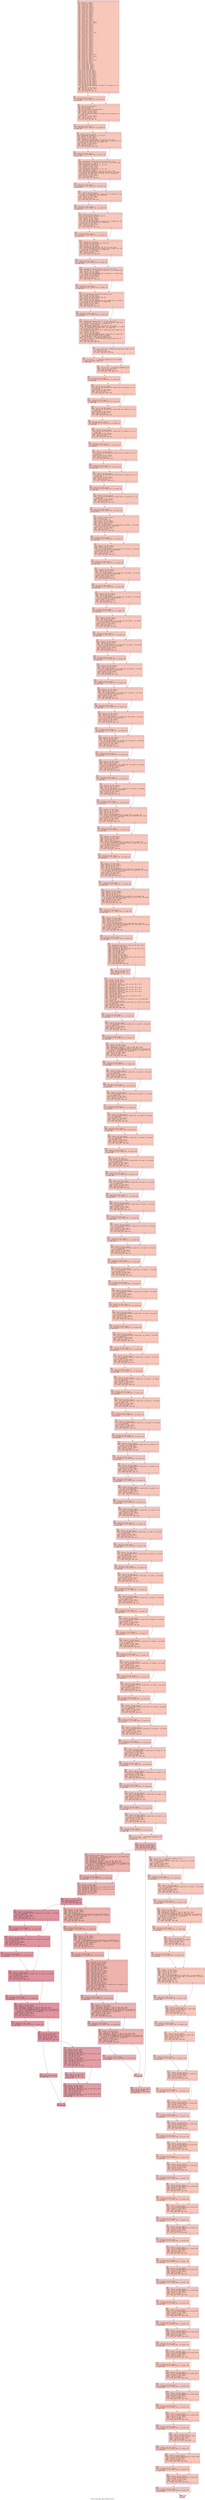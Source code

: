 digraph "CFG for 'kernel_gpu_opencl_wrapper' function" {
	label="CFG for 'kernel_gpu_opencl_wrapper' function";

	Node0x6000013b1810 [shape=record,color="#3d50c3ff", style=filled, fillcolor="#ec7f6370" fontname="Courier",label="{14:\l|  %15 = alloca ptr, align 8\l  %16 = alloca i32, align 4\l  %17 = alloca i32, align 4\l  %18 = alloca i64, align 8\l  %19 = alloca i32, align 4\l  %20 = alloca float, align 4\l  %21 = alloca i64, align 8\l  %22 = alloca ptr, align 8\l  %23 = alloca ptr, align 8\l  %24 = alloca ptr, align 8\l  %25 = alloca ptr, align 8\l  %26 = alloca i32, align 4\l  %27 = alloca i32, align 4\l  %28 = alloca i32, align 4\l  %29 = alloca i32, align 4\l  %30 = alloca i32, align 4\l  %31 = alloca ptr, align 8\l  %32 = alloca ptr, align 8\l  %33 = alloca [100 x i8], align 1\l  %34 = alloca [3 x i64], align 8\l  %35 = alloca ptr, align 8\l  %36 = alloca i64, align 8\l  %37 = alloca ptr, align 8\l  %38 = alloca ptr, align 8\l  %39 = alloca ptr, align 8\l  %40 = alloca ptr, align 8\l  %41 = alloca i64, align 8\l  %42 = alloca ptr, align 8\l  %43 = alloca [150 x i8], align 1\l  %44 = alloca ptr, align 8\l  %45 = alloca ptr, align 8\l  %46 = alloca ptr, align 8\l  %47 = alloca ptr, align 8\l  %48 = alloca ptr, align 8\l  %49 = alloca ptr, align 8\l  %50 = alloca i32, align 4\l  %51 = alloca i32, align 4\l  %52 = alloca ptr, align 8\l  %53 = alloca ptr, align 8\l  %54 = alloca ptr, align 8\l  %55 = alloca ptr, align 8\l  %56 = alloca ptr, align 8\l  %57 = alloca ptr, align 8\l  %58 = alloca ptr, align 8\l  %59 = alloca ptr, align 8\l  %60 = alloca ptr, align 8\l  %61 = alloca ptr, align 8\l  %62 = alloca ptr, align 8\l  %63 = alloca ptr, align 8\l  %64 = alloca [1 x i64], align 8\l  %65 = alloca i32, align 4\l  %66 = alloca [1 x i64], align 8\l  %67 = alloca i32, align 4\l  %68 = alloca i32, align 4\l  %69 = alloca [1 x i64], align 8\l  %70 = alloca i64, align 8\l  %71 = alloca i32, align 4\l  %72 = alloca i32, align 4\l  %73 = alloca float, align 4\l  %74 = alloca float, align 4\l  %75 = alloca float, align 4\l  %76 = alloca float, align 4\l  %77 = alloca float, align 4\l  %78 = alloca float, align 4\l  store ptr %0, ptr %15, align 8\l  store i32 %1, ptr %16, align 4\l  store i32 %2, ptr %17, align 4\l  store i64 %3, ptr %18, align 8\l  store i32 %4, ptr %19, align 4\l  store float %5, ptr %20, align 4\l  store i64 %6, ptr %21, align 8\l  store ptr %7, ptr %22, align 8\l  store ptr %8, ptr %23, align 8\l  store ptr %9, ptr %24, align 8\l  store ptr %10, ptr %25, align 8\l  store i32 %11, ptr %26, align 4\l  store i32 %12, ptr %27, align 4\l  store i32 %13, ptr %28, align 4\l  %79 = call i32 @clGetPlatformIDs(i32 noundef 0, ptr noundef null, ptr\l... noundef %30)\l  store i32 %79, ptr %29, align 4\l  %80 = load i32, ptr %29, align 4\l  %81 = icmp ne i32 %80, 0\l  br i1 %81, label %82, label %84\l|{<s0>T|<s1>F}}"];
	Node0x6000013b1810:s0 -> Node0x6000013b1860[tooltip="14 -> 82\nProbability 62.50%" ];
	Node0x6000013b1810:s1 -> Node0x6000013b18b0[tooltip="14 -> 84\nProbability 37.50%" ];
	Node0x6000013b1860 [shape=record,color="#3d50c3ff", style=filled, fillcolor="#ed836670" fontname="Courier",label="{82:\l|  %83 = load i32, ptr %29, align 4\l  call void @fatal_CL(i32 noundef %83, i32 noundef 82)\l  br label %84\l}"];
	Node0x6000013b1860 -> Node0x6000013b18b0[tooltip="82 -> 84\nProbability 100.00%" ];
	Node0x6000013b18b0 [shape=record,color="#3d50c3ff", style=filled, fillcolor="#ec7f6370" fontname="Courier",label="{84:\l|  %85 = load i32, ptr %30, align 4\l  %86 = zext i32 %85 to i64\l  %87 = mul i64 8, %86\l  %88 = call ptr @malloc(i64 noundef %87) #5\l  store ptr %88, ptr %31, align 8\l  %89 = load i32, ptr %30, align 4\l  %90 = load ptr, ptr %31, align 8\l  %91 = call i32 @clGetPlatformIDs(i32 noundef %89, ptr noundef %90, ptr\l... noundef null)\l  store i32 %91, ptr %29, align 4\l  %92 = load i32, ptr %29, align 4\l  %93 = icmp ne i32 %92, 0\l  br i1 %93, label %94, label %96\l|{<s0>T|<s1>F}}"];
	Node0x6000013b18b0:s0 -> Node0x6000013b1900[tooltip="84 -> 94\nProbability 62.50%" ];
	Node0x6000013b18b0:s1 -> Node0x6000013b1950[tooltip="84 -> 96\nProbability 37.50%" ];
	Node0x6000013b1900 [shape=record,color="#3d50c3ff", style=filled, fillcolor="#ed836670" fontname="Courier",label="{94:\l|  %95 = load i32, ptr %29, align 4\l  call void @fatal_CL(i32 noundef %95, i32 noundef 90)\l  br label %96\l}"];
	Node0x6000013b1900 -> Node0x6000013b1950[tooltip="94 -> 96\nProbability 100.00%" ];
	Node0x6000013b1950 [shape=record,color="#3d50c3ff", style=filled, fillcolor="#ec7f6370" fontname="Courier",label="{96:\l|  %97 = load ptr, ptr %31, align 8\l  %98 = getelementptr inbounds ptr, ptr %97, i64 0\l  %99 = load ptr, ptr %98, align 8\l  store ptr %99, ptr %32, align 8\l  %100 = load ptr, ptr %32, align 8\l  %101 = getelementptr inbounds [100 x i8], ptr %33, i64 0, i64 0\l  %102 = call i32 @clGetPlatformInfo(ptr noundef %100, i32 noundef 2307, i64\l... noundef 100, ptr noundef %101, ptr noundef null)\l  store i32 %102, ptr %29, align 4\l  %103 = load i32, ptr %29, align 4\l  %104 = icmp ne i32 %103, 0\l  br i1 %104, label %105, label %107\l|{<s0>T|<s1>F}}"];
	Node0x6000013b1950:s0 -> Node0x6000013b19a0[tooltip="96 -> 105\nProbability 62.50%" ];
	Node0x6000013b1950:s1 -> Node0x6000013b19f0[tooltip="96 -> 107\nProbability 37.50%" ];
	Node0x6000013b19a0 [shape=record,color="#3d50c3ff", style=filled, fillcolor="#ed836670" fontname="Courier",label="{105:\l|  %106 = load i32, ptr %29, align 4\l  call void @fatal_CL(i32 noundef %106, i32 noundef 103)\l  br label %107\l}"];
	Node0x6000013b19a0 -> Node0x6000013b19f0[tooltip="105 -> 107\nProbability 100.00%" ];
	Node0x6000013b19f0 [shape=record,color="#3d50c3ff", style=filled, fillcolor="#ec7f6370" fontname="Courier",label="{107:\l|  %108 = getelementptr inbounds [100 x i8], ptr %33, i64 0, i64 0\l  %109 = call i32 (ptr, ...) @printf(ptr noundef @.str, ptr noundef %108)\l  store i64 4228, ptr %34, align 8\l  %110 = getelementptr inbounds i64, ptr %34, i64 1\l  %111 = load ptr, ptr %32, align 8\l  %112 = ptrtoint ptr %111 to i64\l  store i64 %112, ptr %110, align 8\l  %113 = getelementptr inbounds i64, ptr %34, i64 2\l  store i64 0, ptr %113, align 8\l  %114 = getelementptr inbounds [3 x i64], ptr %34, i64 0, i64 0\l  %115 = call ptr @clCreateContextFromType(ptr noundef %114, i64 noundef\l... 4294967295, ptr noundef null, ptr noundef null, ptr noundef %29)\l  store ptr %115, ptr %35, align 8\l  %116 = load i32, ptr %29, align 4\l  %117 = icmp ne i32 %116, 0\l  br i1 %117, label %118, label %120\l|{<s0>T|<s1>F}}"];
	Node0x6000013b19f0:s0 -> Node0x6000013b1a40[tooltip="107 -> 118\nProbability 62.50%" ];
	Node0x6000013b19f0:s1 -> Node0x6000013b1a90[tooltip="107 -> 120\nProbability 37.50%" ];
	Node0x6000013b1a40 [shape=record,color="#3d50c3ff", style=filled, fillcolor="#ed836670" fontname="Courier",label="{118:\l|  %119 = load i32, ptr %29, align 4\l  call void @fatal_CL(i32 noundef %119, i32 noundef 123)\l  br label %120\l}"];
	Node0x6000013b1a40 -> Node0x6000013b1a90[tooltip="118 -> 120\nProbability 100.00%" ];
	Node0x6000013b1a90 [shape=record,color="#3d50c3ff", style=filled, fillcolor="#ec7f6370" fontname="Courier",label="{120:\l|  %121 = load ptr, ptr %35, align 8\l  %122 = call i32 @clGetContextInfo(ptr noundef %121, i32 noundef 4225, i64\l... noundef 0, ptr noundef null, ptr noundef %36)\l  store i32 %122, ptr %29, align 4\l  %123 = load i32, ptr %29, align 4\l  %124 = icmp ne i32 %123, 0\l  br i1 %124, label %125, label %127\l|{<s0>T|<s1>F}}"];
	Node0x6000013b1a90:s0 -> Node0x6000013b1ae0[tooltip="120 -> 125\nProbability 62.50%" ];
	Node0x6000013b1a90:s1 -> Node0x6000013b1b30[tooltip="120 -> 127\nProbability 37.50%" ];
	Node0x6000013b1ae0 [shape=record,color="#3d50c3ff", style=filled, fillcolor="#ed836670" fontname="Courier",label="{125:\l|  %126 = load i32, ptr %29, align 4\l  call void @fatal_CL(i32 noundef %126, i32 noundef 137)\l  br label %127\l}"];
	Node0x6000013b1ae0 -> Node0x6000013b1b30[tooltip="125 -> 127\nProbability 100.00%" ];
	Node0x6000013b1b30 [shape=record,color="#3d50c3ff", style=filled, fillcolor="#ec7f6370" fontname="Courier",label="{127:\l|  %128 = load i64, ptr %36, align 8\l  %129 = call ptr @malloc(i64 noundef %128) #5\l  store ptr %129, ptr %37, align 8\l  %130 = load ptr, ptr %35, align 8\l  %131 = load i64, ptr %36, align 8\l  %132 = load ptr, ptr %37, align 8\l  %133 = call i32 @clGetContextInfo(ptr noundef %130, i32 noundef 4225, i64\l... noundef %131, ptr noundef %132, ptr noundef null)\l  store i32 %133, ptr %29, align 4\l  %134 = load i32, ptr %29, align 4\l  %135 = icmp ne i32 %134, 0\l  br i1 %135, label %136, label %138\l|{<s0>T|<s1>F}}"];
	Node0x6000013b1b30:s0 -> Node0x6000013b1b80[tooltip="127 -> 136\nProbability 62.50%" ];
	Node0x6000013b1b30:s1 -> Node0x6000013b1bd0[tooltip="127 -> 138\nProbability 37.50%" ];
	Node0x6000013b1b80 [shape=record,color="#3d50c3ff", style=filled, fillcolor="#ed836670" fontname="Courier",label="{136:\l|  %137 = load i32, ptr %29, align 4\l  call void @fatal_CL(i32 noundef %137, i32 noundef 147)\l  br label %138\l}"];
	Node0x6000013b1b80 -> Node0x6000013b1bd0[tooltip="136 -> 138\nProbability 100.00%" ];
	Node0x6000013b1bd0 [shape=record,color="#3d50c3ff", style=filled, fillcolor="#ec7f6370" fontname="Courier",label="{138:\l|  %139 = load ptr, ptr %37, align 8\l  %140 = getelementptr inbounds ptr, ptr %139, i64 0\l  %141 = load ptr, ptr %140, align 8\l  store ptr %141, ptr %38, align 8\l  %142 = load ptr, ptr %38, align 8\l  %143 = getelementptr inbounds [100 x i8], ptr %33, i64 0, i64 0\l  %144 = call i32 @clGetDeviceInfo(ptr noundef %142, i32 noundef 4139, i64\l... noundef 100, ptr noundef %143, ptr noundef null)\l  store i32 %144, ptr %29, align 4\l  %145 = load i32, ptr %29, align 4\l  %146 = icmp ne i32 %145, 0\l  br i1 %146, label %147, label %149\l|{<s0>T|<s1>F}}"];
	Node0x6000013b1bd0:s0 -> Node0x6000013b1c20[tooltip="138 -> 147\nProbability 62.50%" ];
	Node0x6000013b1bd0:s1 -> Node0x6000013b1c70[tooltip="138 -> 149\nProbability 37.50%" ];
	Node0x6000013b1c20 [shape=record,color="#3d50c3ff", style=filled, fillcolor="#ed836670" fontname="Courier",label="{147:\l|  %148 = load i32, ptr %29, align 4\l  call void @fatal_CL(i32 noundef %148, i32 noundef 160)\l  br label %149\l}"];
	Node0x6000013b1c20 -> Node0x6000013b1c70[tooltip="147 -> 149\nProbability 100.00%" ];
	Node0x6000013b1c70 [shape=record,color="#3d50c3ff", style=filled, fillcolor="#ec7f6370" fontname="Courier",label="{149:\l|  %150 = getelementptr inbounds [100 x i8], ptr %33, i64 0, i64 0\l  %151 = call i32 (ptr, ...) @printf(ptr noundef @.str.1, ptr noundef %150)\l  %152 = load ptr, ptr %35, align 8\l  %153 = load ptr, ptr %38, align 8\l  %154 = call ptr @clCreateCommandQueue(ptr noundef %152, ptr noundef %153,\l... i64 noundef 0, ptr noundef %29)\l  store ptr %154, ptr %39, align 8\l  %155 = load i32, ptr %29, align 4\l  %156 = icmp ne i32 %155, 0\l  br i1 %156, label %157, label %159\l|{<s0>T|<s1>F}}"];
	Node0x6000013b1c70:s0 -> Node0x6000013b1cc0[tooltip="149 -> 157\nProbability 62.50%" ];
	Node0x6000013b1c70:s1 -> Node0x6000013b1d10[tooltip="149 -> 159\nProbability 37.50%" ];
	Node0x6000013b1cc0 [shape=record,color="#3d50c3ff", style=filled, fillcolor="#ed836670" fontname="Courier",label="{157:\l|  %158 = load i32, ptr %29, align 4\l  call void @fatal_CL(i32 noundef %158, i32 noundef 174)\l  br label %159\l}"];
	Node0x6000013b1cc0 -> Node0x6000013b1d10[tooltip="157 -> 159\nProbability 100.00%" ];
	Node0x6000013b1d10 [shape=record,color="#3d50c3ff", style=filled, fillcolor="#ec7f6370" fontname="Courier",label="{159:\l|  %160 = call ptr @load_kernel_source(ptr noundef @.str.2)\l  store ptr %160, ptr %40, align 8\l  %161 = load ptr, ptr %40, align 8\l  %162 = call i64 @strlen(ptr noundef %161) #6\l  store i64 %162, ptr %41, align 8\l  %163 = load ptr, ptr %35, align 8\l  %164 = call ptr @clCreateProgramWithSource(ptr noundef %163, i32 noundef 1,\l... ptr noundef %40, ptr noundef %41, ptr noundef %29)\l  store ptr %164, ptr %42, align 8\l  %165 = load i32, ptr %29, align 4\l  %166 = icmp ne i32 %165, 0\l  br i1 %166, label %167, label %169\l|{<s0>T|<s1>F}}"];
	Node0x6000013b1d10:s0 -> Node0x6000013b1d60[tooltip="159 -> 167\nProbability 62.50%" ];
	Node0x6000013b1d10:s1 -> Node0x6000013b1db0[tooltip="159 -> 169\nProbability 37.50%" ];
	Node0x6000013b1d60 [shape=record,color="#3d50c3ff", style=filled, fillcolor="#ed836670" fontname="Courier",label="{167:\l|  %168 = load i32, ptr %29, align 4\l  call void @fatal_CL(i32 noundef %168, i32 noundef 191)\l  br label %169\l}"];
	Node0x6000013b1d60 -> Node0x6000013b1db0[tooltip="167 -> 169\nProbability 100.00%" ];
	Node0x6000013b1db0 [shape=record,color="#3d50c3ff", style=filled, fillcolor="#ec7f6370" fontname="Courier",label="{169:\l|  %170 = getelementptr inbounds [150 x i8], ptr %43, i64 0, i64 0\l  %171 = call i32 (ptr, i32, i64, ptr, ...) @__sprintf_chk(ptr noundef %170,\l... i32 noundef 0, i64 noundef 150, ptr noundef @.str.3)\l  %172 = load ptr, ptr %42, align 8\l  %173 = getelementptr inbounds [150 x i8], ptr %43, i64 0, i64 0\l  %174 = call i32 @clBuildProgram(ptr noundef %172, i32 noundef 1, ptr noundef\l... %38, ptr noundef %173, ptr noundef null, ptr noundef null)\l  store i32 %174, ptr %29, align 4\l  call void @llvm.memset.p0.i64(ptr align 1 @kernel_gpu_opencl_wrapper.log, i8\l... 0, i64 65536, i1 false)\l  %175 = load ptr, ptr %42, align 8\l  %176 = load ptr, ptr %38, align 8\l  %177 = call i32 @clGetProgramBuildInfo(ptr noundef %175, ptr noundef %176,\l... i32 noundef 4483, i64 noundef 65535, ptr noundef\l... @kernel_gpu_opencl_wrapper.log, ptr noundef null)\l  %178 = call i32 (ptr, ...) @printf(ptr noundef @.str.4)\l  %179 = call ptr @strstr(ptr noundef @kernel_gpu_opencl_wrapper.log, ptr\l... noundef @.str.5) #6\l  %180 = icmp ne ptr %179, null\l  br i1 %180, label %184, label %181\l|{<s0>T|<s1>F}}"];
	Node0x6000013b1db0:s0 -> Node0x6000013b1e50[tooltip="169 -> 184\nProbability 62.50%" ];
	Node0x6000013b1db0:s1 -> Node0x6000013b1e00[tooltip="169 -> 181\nProbability 37.50%" ];
	Node0x6000013b1e00 [shape=record,color="#3d50c3ff", style=filled, fillcolor="#f08b6e70" fontname="Courier",label="{181:\l|  %182 = call ptr @strstr(ptr noundef @kernel_gpu_opencl_wrapper.log, ptr\l... noundef @.str.6) #6\l  %183 = icmp ne ptr %182, null\l  br i1 %183, label %184, label %186\l|{<s0>T|<s1>F}}"];
	Node0x6000013b1e00:s0 -> Node0x6000013b1e50[tooltip="181 -> 184\nProbability 62.50%" ];
	Node0x6000013b1e00:s1 -> Node0x6000013b1ea0[tooltip="181 -> 186\nProbability 37.50%" ];
	Node0x6000013b1e50 [shape=record,color="#3d50c3ff", style=filled, fillcolor="#ed836670" fontname="Courier",label="{184:\l|  %185 = call i32 (ptr, ...) @printf(ptr noundef @.str.7, ptr noundef\l... @kernel_gpu_opencl_wrapper.log)\l  br label %186\l}"];
	Node0x6000013b1e50 -> Node0x6000013b1ea0[tooltip="184 -> 186\nProbability 100.00%" ];
	Node0x6000013b1ea0 [shape=record,color="#3d50c3ff", style=filled, fillcolor="#ec7f6370" fontname="Courier",label="{186:\l|  %187 = call i32 (ptr, ...) @printf(ptr noundef @.str.8)\l  %188 = load i32, ptr %29, align 4\l  %189 = icmp ne i32 %188, 0\l  br i1 %189, label %190, label %192\l|{<s0>T|<s1>F}}"];
	Node0x6000013b1ea0:s0 -> Node0x6000013b1ef0[tooltip="186 -> 190\nProbability 62.50%" ];
	Node0x6000013b1ea0:s1 -> Node0x6000013b1f40[tooltip="186 -> 192\nProbability 37.50%" ];
	Node0x6000013b1ef0 [shape=record,color="#3d50c3ff", style=filled, fillcolor="#ed836670" fontname="Courier",label="{190:\l|  %191 = load i32, ptr %29, align 4\l  call void @fatal_CL(i32 noundef %191, i32 noundef 227)\l  br label %192\l}"];
	Node0x6000013b1ef0 -> Node0x6000013b1f40[tooltip="190 -> 192\nProbability 100.00%" ];
	Node0x6000013b1f40 [shape=record,color="#3d50c3ff", style=filled, fillcolor="#ec7f6370" fontname="Courier",label="{192:\l|  %193 = load ptr, ptr %42, align 8\l  %194 = call ptr @clCreateKernel(ptr noundef %193, ptr noundef @.str.9, ptr\l... noundef %29)\l  store ptr %194, ptr %44, align 8\l  %195 = load i32, ptr %29, align 4\l  %196 = icmp ne i32 %195, 0\l  br i1 %196, label %197, label %199\l|{<s0>T|<s1>F}}"];
	Node0x6000013b1f40:s0 -> Node0x6000013b1f90[tooltip="192 -> 197\nProbability 62.50%" ];
	Node0x6000013b1f40:s1 -> Node0x6000013b1fe0[tooltip="192 -> 199\nProbability 37.50%" ];
	Node0x6000013b1f90 [shape=record,color="#3d50c3ff", style=filled, fillcolor="#ed836670" fontname="Courier",label="{197:\l|  %198 = load i32, ptr %29, align 4\l  call void @fatal_CL(i32 noundef %198, i32 noundef 239)\l  br label %199\l}"];
	Node0x6000013b1f90 -> Node0x6000013b1fe0[tooltip="197 -> 199\nProbability 100.00%" ];
	Node0x6000013b1fe0 [shape=record,color="#3d50c3ff", style=filled, fillcolor="#ec7f6370" fontname="Courier",label="{199:\l|  %200 = load ptr, ptr %42, align 8\l  %201 = call ptr @clCreateKernel(ptr noundef %200, ptr noundef @.str.10, ptr\l... noundef %29)\l  store ptr %201, ptr %45, align 8\l  %202 = load i32, ptr %29, align 4\l  %203 = icmp ne i32 %202, 0\l  br i1 %203, label %204, label %206\l|{<s0>T|<s1>F}}"];
	Node0x6000013b1fe0:s0 -> Node0x6000013b2030[tooltip="199 -> 204\nProbability 62.50%" ];
	Node0x6000013b1fe0:s1 -> Node0x6000013b2080[tooltip="199 -> 206\nProbability 37.50%" ];
	Node0x6000013b2030 [shape=record,color="#3d50c3ff", style=filled, fillcolor="#ed836670" fontname="Courier",label="{204:\l|  %205 = load i32, ptr %29, align 4\l  call void @fatal_CL(i32 noundef %205, i32 noundef 247)\l  br label %206\l}"];
	Node0x6000013b2030 -> Node0x6000013b2080[tooltip="204 -> 206\nProbability 100.00%" ];
	Node0x6000013b2080 [shape=record,color="#3d50c3ff", style=filled, fillcolor="#ec7f6370" fontname="Courier",label="{206:\l|  %207 = load ptr, ptr %42, align 8\l  %208 = call ptr @clCreateKernel(ptr noundef %207, ptr noundef @.str.11, ptr\l... noundef %29)\l  store ptr %208, ptr %46, align 8\l  %209 = load i32, ptr %29, align 4\l  %210 = icmp ne i32 %209, 0\l  br i1 %210, label %211, label %213\l|{<s0>T|<s1>F}}"];
	Node0x6000013b2080:s0 -> Node0x6000013b20d0[tooltip="206 -> 211\nProbability 62.50%" ];
	Node0x6000013b2080:s1 -> Node0x6000013b2120[tooltip="206 -> 213\nProbability 37.50%" ];
	Node0x6000013b20d0 [shape=record,color="#3d50c3ff", style=filled, fillcolor="#ed836670" fontname="Courier",label="{211:\l|  %212 = load i32, ptr %29, align 4\l  call void @fatal_CL(i32 noundef %212, i32 noundef 255)\l  br label %213\l}"];
	Node0x6000013b20d0 -> Node0x6000013b2120[tooltip="211 -> 213\nProbability 100.00%" ];
	Node0x6000013b2120 [shape=record,color="#3d50c3ff", style=filled, fillcolor="#ec7f6370" fontname="Courier",label="{213:\l|  %214 = load ptr, ptr %42, align 8\l  %215 = call ptr @clCreateKernel(ptr noundef %214, ptr noundef @.str.12, ptr\l... noundef %29)\l  store ptr %215, ptr %47, align 8\l  %216 = load i32, ptr %29, align 4\l  %217 = icmp ne i32 %216, 0\l  br i1 %217, label %218, label %220\l|{<s0>T|<s1>F}}"];
	Node0x6000013b2120:s0 -> Node0x6000013b2170[tooltip="213 -> 218\nProbability 62.50%" ];
	Node0x6000013b2120:s1 -> Node0x6000013b21c0[tooltip="213 -> 220\nProbability 37.50%" ];
	Node0x6000013b2170 [shape=record,color="#3d50c3ff", style=filled, fillcolor="#ed836670" fontname="Courier",label="{218:\l|  %219 = load i32, ptr %29, align 4\l  call void @fatal_CL(i32 noundef %219, i32 noundef 263)\l  br label %220\l}"];
	Node0x6000013b2170 -> Node0x6000013b21c0[tooltip="218 -> 220\nProbability 100.00%" ];
	Node0x6000013b21c0 [shape=record,color="#3d50c3ff", style=filled, fillcolor="#ec7f6370" fontname="Courier",label="{220:\l|  %221 = load ptr, ptr %42, align 8\l  %222 = call ptr @clCreateKernel(ptr noundef %221, ptr noundef @.str.13, ptr\l... noundef %29)\l  store ptr %222, ptr %48, align 8\l  %223 = load i32, ptr %29, align 4\l  %224 = icmp ne i32 %223, 0\l  br i1 %224, label %225, label %227\l|{<s0>T|<s1>F}}"];
	Node0x6000013b21c0:s0 -> Node0x6000013b2210[tooltip="220 -> 225\nProbability 62.50%" ];
	Node0x6000013b21c0:s1 -> Node0x6000013b2260[tooltip="220 -> 227\nProbability 37.50%" ];
	Node0x6000013b2210 [shape=record,color="#3d50c3ff", style=filled, fillcolor="#ed836670" fontname="Courier",label="{225:\l|  %226 = load i32, ptr %29, align 4\l  call void @fatal_CL(i32 noundef %226, i32 noundef 271)\l  br label %227\l}"];
	Node0x6000013b2210 -> Node0x6000013b2260[tooltip="225 -> 227\nProbability 100.00%" ];
	Node0x6000013b2260 [shape=record,color="#3d50c3ff", style=filled, fillcolor="#ec7f6370" fontname="Courier",label="{227:\l|  %228 = load ptr, ptr %42, align 8\l  %229 = call ptr @clCreateKernel(ptr noundef %228, ptr noundef @.str.14, ptr\l... noundef %29)\l  store ptr %229, ptr %49, align 8\l  %230 = load i32, ptr %29, align 4\l  %231 = icmp ne i32 %230, 0\l  br i1 %231, label %232, label %234\l|{<s0>T|<s1>F}}"];
	Node0x6000013b2260:s0 -> Node0x6000013b22b0[tooltip="227 -> 232\nProbability 62.50%" ];
	Node0x6000013b2260:s1 -> Node0x6000013b2300[tooltip="227 -> 234\nProbability 37.50%" ];
	Node0x6000013b22b0 [shape=record,color="#3d50c3ff", style=filled, fillcolor="#ed836670" fontname="Courier",label="{232:\l|  %233 = load i32, ptr %29, align 4\l  call void @fatal_CL(i32 noundef %233, i32 noundef 279)\l  br label %234\l}"];
	Node0x6000013b22b0 -> Node0x6000013b2300[tooltip="232 -> 234\nProbability 100.00%" ];
	Node0x6000013b2300 [shape=record,color="#3d50c3ff", style=filled, fillcolor="#ec7f6370" fontname="Courier",label="{234:\l|  %235 = load i64, ptr %18, align 8\l  %236 = mul i64 4, %235\l  %237 = trunc i64 %236 to i32\l  store i32 %237, ptr %51, align 4\l  %238 = load ptr, ptr %35, align 8\l  %239 = load i32, ptr %51, align 4\l  %240 = sext i32 %239 to i64\l  %241 = call ptr @clCreateBuffer(ptr noundef %238, i64 noundef 1, i64 noundef\l... %240, ptr noundef null, ptr noundef %29)\l  store ptr %241, ptr %52, align 8\l  %242 = load i32, ptr %29, align 4\l  %243 = icmp ne i32 %242, 0\l  br i1 %243, label %244, label %246\l|{<s0>T|<s1>F}}"];
	Node0x6000013b2300:s0 -> Node0x6000013b2350[tooltip="234 -> 244\nProbability 62.50%" ];
	Node0x6000013b2300:s1 -> Node0x6000013b23a0[tooltip="234 -> 246\nProbability 37.50%" ];
	Node0x6000013b2350 [shape=record,color="#3d50c3ff", style=filled, fillcolor="#ed836670" fontname="Courier",label="{244:\l|  %245 = load i32, ptr %29, align 4\l  call void @fatal_CL(i32 noundef %245, i32 noundef 316)\l  br label %246\l}"];
	Node0x6000013b2350 -> Node0x6000013b23a0[tooltip="244 -> 246\nProbability 100.00%" ];
	Node0x6000013b23a0 [shape=record,color="#3d50c3ff", style=filled, fillcolor="#ec7f6370" fontname="Courier",label="{246:\l|  %247 = load ptr, ptr %35, align 8\l  %248 = load i32, ptr %27, align 4\l  %249 = sext i32 %248 to i64\l  %250 = call ptr @clCreateBuffer(ptr noundef %247, i64 noundef 1, i64 noundef\l... %249, ptr noundef null, ptr noundef %29)\l  store ptr %250, ptr %53, align 8\l  %251 = load i32, ptr %29, align 4\l  %252 = icmp ne i32 %251, 0\l  br i1 %252, label %253, label %255\l|{<s0>T|<s1>F}}"];
	Node0x6000013b23a0:s0 -> Node0x6000013b23f0[tooltip="246 -> 253\nProbability 62.50%" ];
	Node0x6000013b23a0:s1 -> Node0x6000013b2440[tooltip="246 -> 255\nProbability 37.50%" ];
	Node0x6000013b23f0 [shape=record,color="#3d50c3ff", style=filled, fillcolor="#ed836670" fontname="Courier",label="{253:\l|  %254 = load i32, ptr %29, align 4\l  call void @fatal_CL(i32 noundef %254, i32 noundef 329)\l  br label %255\l}"];
	Node0x6000013b23f0 -> Node0x6000013b2440[tooltip="253 -> 255\nProbability 100.00%" ];
	Node0x6000013b2440 [shape=record,color="#3d50c3ff", style=filled, fillcolor="#ec7f6370" fontname="Courier",label="{255:\l|  %256 = load ptr, ptr %35, align 8\l  %257 = load i32, ptr %27, align 4\l  %258 = sext i32 %257 to i64\l  %259 = call ptr @clCreateBuffer(ptr noundef %256, i64 noundef 1, i64 noundef\l... %258, ptr noundef null, ptr noundef %29)\l  store ptr %259, ptr %54, align 8\l  %260 = load i32, ptr %29, align 4\l  %261 = icmp ne i32 %260, 0\l  br i1 %261, label %262, label %264\l|{<s0>T|<s1>F}}"];
	Node0x6000013b2440:s0 -> Node0x6000013b2490[tooltip="255 -> 262\nProbability 62.50%" ];
	Node0x6000013b2440:s1 -> Node0x6000013b24e0[tooltip="255 -> 264\nProbability 37.50%" ];
	Node0x6000013b2490 [shape=record,color="#3d50c3ff", style=filled, fillcolor="#ed836670" fontname="Courier",label="{262:\l|  %263 = load i32, ptr %29, align 4\l  call void @fatal_CL(i32 noundef %263, i32 noundef 338)\l  br label %264\l}"];
	Node0x6000013b2490 -> Node0x6000013b24e0[tooltip="262 -> 264\nProbability 100.00%" ];
	Node0x6000013b24e0 [shape=record,color="#3d50c3ff", style=filled, fillcolor="#ec7f6370" fontname="Courier",label="{264:\l|  %265 = load ptr, ptr %35, align 8\l  %266 = load i32, ptr %28, align 4\l  %267 = sext i32 %266 to i64\l  %268 = call ptr @clCreateBuffer(ptr noundef %265, i64 noundef 1, i64 noundef\l... %267, ptr noundef null, ptr noundef %29)\l  store ptr %268, ptr %55, align 8\l  %269 = load i32, ptr %29, align 4\l  %270 = icmp ne i32 %269, 0\l  br i1 %270, label %271, label %273\l|{<s0>T|<s1>F}}"];
	Node0x6000013b24e0:s0 -> Node0x6000013b2530[tooltip="264 -> 271\nProbability 62.50%" ];
	Node0x6000013b24e0:s1 -> Node0x6000013b2580[tooltip="264 -> 273\nProbability 37.50%" ];
	Node0x6000013b2530 [shape=record,color="#3d50c3ff", style=filled, fillcolor="#ed836670" fontname="Courier",label="{271:\l|  %272 = load i32, ptr %29, align 4\l  call void @fatal_CL(i32 noundef %272, i32 noundef 347)\l  br label %273\l}"];
	Node0x6000013b2530 -> Node0x6000013b2580[tooltip="271 -> 273\nProbability 100.00%" ];
	Node0x6000013b2580 [shape=record,color="#3d50c3ff", style=filled, fillcolor="#ec7f6370" fontname="Courier",label="{273:\l|  %274 = load ptr, ptr %35, align 8\l  %275 = load i32, ptr %28, align 4\l  %276 = sext i32 %275 to i64\l  %277 = call ptr @clCreateBuffer(ptr noundef %274, i64 noundef 1, i64 noundef\l... %276, ptr noundef null, ptr noundef %29)\l  store ptr %277, ptr %56, align 8\l  %278 = load i32, ptr %29, align 4\l  %279 = icmp ne i32 %278, 0\l  br i1 %279, label %280, label %282\l|{<s0>T|<s1>F}}"];
	Node0x6000013b2580:s0 -> Node0x6000013b25d0[tooltip="273 -> 280\nProbability 62.50%" ];
	Node0x6000013b2580:s1 -> Node0x6000013b2620[tooltip="273 -> 282\nProbability 37.50%" ];
	Node0x6000013b25d0 [shape=record,color="#3d50c3ff", style=filled, fillcolor="#ed836670" fontname="Courier",label="{280:\l|  %281 = load i32, ptr %29, align 4\l  call void @fatal_CL(i32 noundef %281, i32 noundef 356)\l  br label %282\l}"];
	Node0x6000013b25d0 -> Node0x6000013b2620[tooltip="280 -> 282\nProbability 100.00%" ];
	Node0x6000013b2620 [shape=record,color="#3d50c3ff", style=filled, fillcolor="#ec7f6370" fontname="Courier",label="{282:\l|  %283 = load ptr, ptr %35, align 8\l  %284 = load i32, ptr %51, align 4\l  %285 = sext i32 %284 to i64\l  %286 = call ptr @clCreateBuffer(ptr noundef %283, i64 noundef 1, i64 noundef\l... %285, ptr noundef null, ptr noundef %29)\l  store ptr %286, ptr %57, align 8\l  %287 = load i32, ptr %29, align 4\l  %288 = icmp ne i32 %287, 0\l  br i1 %288, label %289, label %291\l|{<s0>T|<s1>F}}"];
	Node0x6000013b2620:s0 -> Node0x6000013b2670[tooltip="282 -> 289\nProbability 62.50%" ];
	Node0x6000013b2620:s1 -> Node0x6000013b26c0[tooltip="282 -> 291\nProbability 37.50%" ];
	Node0x6000013b2670 [shape=record,color="#3d50c3ff", style=filled, fillcolor="#ed836670" fontname="Courier",label="{289:\l|  %290 = load i32, ptr %29, align 4\l  call void @fatal_CL(i32 noundef %290, i32 noundef 369)\l  br label %291\l}"];
	Node0x6000013b2670 -> Node0x6000013b26c0[tooltip="289 -> 291\nProbability 100.00%" ];
	Node0x6000013b26c0 [shape=record,color="#3d50c3ff", style=filled, fillcolor="#ec7f6370" fontname="Courier",label="{291:\l|  %292 = load ptr, ptr %35, align 8\l  %293 = load i32, ptr %51, align 4\l  %294 = sext i32 %293 to i64\l  %295 = call ptr @clCreateBuffer(ptr noundef %292, i64 noundef 1, i64 noundef\l... %294, ptr noundef null, ptr noundef %29)\l  store ptr %295, ptr %58, align 8\l  %296 = load i32, ptr %29, align 4\l  %297 = icmp ne i32 %296, 0\l  br i1 %297, label %298, label %300\l|{<s0>T|<s1>F}}"];
	Node0x6000013b26c0:s0 -> Node0x6000013b2710[tooltip="291 -> 298\nProbability 62.50%" ];
	Node0x6000013b26c0:s1 -> Node0x6000013b2760[tooltip="291 -> 300\nProbability 37.50%" ];
	Node0x6000013b2710 [shape=record,color="#3d50c3ff", style=filled, fillcolor="#ed836670" fontname="Courier",label="{298:\l|  %299 = load i32, ptr %29, align 4\l  call void @fatal_CL(i32 noundef %299, i32 noundef 378)\l  br label %300\l}"];
	Node0x6000013b2710 -> Node0x6000013b2760[tooltip="298 -> 300\nProbability 100.00%" ];
	Node0x6000013b2760 [shape=record,color="#3d50c3ff", style=filled, fillcolor="#ec7f6370" fontname="Courier",label="{300:\l|  %301 = load ptr, ptr %35, align 8\l  %302 = load i32, ptr %51, align 4\l  %303 = sext i32 %302 to i64\l  %304 = call ptr @clCreateBuffer(ptr noundef %301, i64 noundef 1, i64 noundef\l... %303, ptr noundef null, ptr noundef %29)\l  store ptr %304, ptr %59, align 8\l  %305 = load i32, ptr %29, align 4\l  %306 = icmp ne i32 %305, 0\l  br i1 %306, label %307, label %309\l|{<s0>T|<s1>F}}"];
	Node0x6000013b2760:s0 -> Node0x6000013b27b0[tooltip="300 -> 307\nProbability 62.50%" ];
	Node0x6000013b2760:s1 -> Node0x6000013b2800[tooltip="300 -> 309\nProbability 37.50%" ];
	Node0x6000013b27b0 [shape=record,color="#3d50c3ff", style=filled, fillcolor="#ed836670" fontname="Courier",label="{307:\l|  %308 = load i32, ptr %29, align 4\l  call void @fatal_CL(i32 noundef %308, i32 noundef 387)\l  br label %309\l}"];
	Node0x6000013b27b0 -> Node0x6000013b2800[tooltip="307 -> 309\nProbability 100.00%" ];
	Node0x6000013b2800 [shape=record,color="#3d50c3ff", style=filled, fillcolor="#ec7f6370" fontname="Courier",label="{309:\l|  %310 = load ptr, ptr %35, align 8\l  %311 = load i32, ptr %51, align 4\l  %312 = sext i32 %311 to i64\l  %313 = call ptr @clCreateBuffer(ptr noundef %310, i64 noundef 1, i64 noundef\l... %312, ptr noundef null, ptr noundef %29)\l  store ptr %313, ptr %60, align 8\l  %314 = load i32, ptr %29, align 4\l  %315 = icmp ne i32 %314, 0\l  br i1 %315, label %316, label %318\l|{<s0>T|<s1>F}}"];
	Node0x6000013b2800:s0 -> Node0x6000013b2850[tooltip="309 -> 316\nProbability 62.50%" ];
	Node0x6000013b2800:s1 -> Node0x6000013b28a0[tooltip="309 -> 318\nProbability 37.50%" ];
	Node0x6000013b2850 [shape=record,color="#3d50c3ff", style=filled, fillcolor="#ed836670" fontname="Courier",label="{316:\l|  %317 = load i32, ptr %29, align 4\l  call void @fatal_CL(i32 noundef %317, i32 noundef 396)\l  br label %318\l}"];
	Node0x6000013b2850 -> Node0x6000013b28a0[tooltip="316 -> 318\nProbability 100.00%" ];
	Node0x6000013b28a0 [shape=record,color="#3d50c3ff", style=filled, fillcolor="#ec7f6370" fontname="Courier",label="{318:\l|  %319 = load ptr, ptr %35, align 8\l  %320 = load i32, ptr %51, align 4\l  %321 = sext i32 %320 to i64\l  %322 = call ptr @clCreateBuffer(ptr noundef %319, i64 noundef 1, i64 noundef\l... %321, ptr noundef null, ptr noundef %29)\l  store ptr %322, ptr %61, align 8\l  %323 = load i32, ptr %29, align 4\l  %324 = icmp ne i32 %323, 0\l  br i1 %324, label %325, label %327\l|{<s0>T|<s1>F}}"];
	Node0x6000013b28a0:s0 -> Node0x6000013b28f0[tooltip="318 -> 325\nProbability 62.50%" ];
	Node0x6000013b28a0:s1 -> Node0x6000013b2940[tooltip="318 -> 327\nProbability 37.50%" ];
	Node0x6000013b28f0 [shape=record,color="#3d50c3ff", style=filled, fillcolor="#ed836670" fontname="Courier",label="{325:\l|  %326 = load i32, ptr %29, align 4\l  call void @fatal_CL(i32 noundef %326, i32 noundef 409)\l  br label %327\l}"];
	Node0x6000013b28f0 -> Node0x6000013b2940[tooltip="325 -> 327\nProbability 100.00%" ];
	Node0x6000013b2940 [shape=record,color="#3d50c3ff", style=filled, fillcolor="#ec7f6370" fontname="Courier",label="{327:\l|  %328 = load ptr, ptr %35, align 8\l  %329 = load i32, ptr %51, align 4\l  %330 = sext i32 %329 to i64\l  %331 = call ptr @clCreateBuffer(ptr noundef %328, i64 noundef 1, i64 noundef\l... %330, ptr noundef null, ptr noundef %29)\l  store ptr %331, ptr %62, align 8\l  %332 = load i32, ptr %29, align 4\l  %333 = icmp ne i32 %332, 0\l  br i1 %333, label %334, label %336\l|{<s0>T|<s1>F}}"];
	Node0x6000013b2940:s0 -> Node0x6000013b2990[tooltip="327 -> 334\nProbability 62.50%" ];
	Node0x6000013b2940:s1 -> Node0x6000013b29e0[tooltip="327 -> 336\nProbability 37.50%" ];
	Node0x6000013b2990 [shape=record,color="#3d50c3ff", style=filled, fillcolor="#ed836670" fontname="Courier",label="{334:\l|  %335 = load i32, ptr %29, align 4\l  call void @fatal_CL(i32 noundef %335, i32 noundef 422)\l  br label %336\l}"];
	Node0x6000013b2990 -> Node0x6000013b29e0[tooltip="334 -> 336\nProbability 100.00%" ];
	Node0x6000013b29e0 [shape=record,color="#3d50c3ff", style=filled, fillcolor="#ec7f6370" fontname="Courier",label="{336:\l|  %337 = load ptr, ptr %35, align 8\l  %338 = load i32, ptr %51, align 4\l  %339 = sext i32 %338 to i64\l  %340 = call ptr @clCreateBuffer(ptr noundef %337, i64 noundef 1, i64 noundef\l... %339, ptr noundef null, ptr noundef %29)\l  store ptr %340, ptr %63, align 8\l  %341 = load i32, ptr %29, align 4\l  %342 = icmp ne i32 %341, 0\l  br i1 %342, label %343, label %345\l|{<s0>T|<s1>F}}"];
	Node0x6000013b29e0:s0 -> Node0x6000013b2a30[tooltip="336 -> 343\nProbability 62.50%" ];
	Node0x6000013b29e0:s1 -> Node0x6000013b2a80[tooltip="336 -> 345\nProbability 37.50%" ];
	Node0x6000013b2a30 [shape=record,color="#3d50c3ff", style=filled, fillcolor="#ed836670" fontname="Courier",label="{343:\l|  %344 = load i32, ptr %29, align 4\l  call void @fatal_CL(i32 noundef %344, i32 noundef 431)\l  br label %345\l}"];
	Node0x6000013b2a30 -> Node0x6000013b2a80[tooltip="343 -> 345\nProbability 100.00%" ];
	Node0x6000013b2a80 [shape=record,color="#3d50c3ff", style=filled, fillcolor="#ec7f6370" fontname="Courier",label="{345:\l|  %346 = load ptr, ptr %39, align 8\l  %347 = load ptr, ptr %52, align 8\l  %348 = load i32, ptr %51, align 4\l  %349 = sext i32 %348 to i64\l  %350 = load ptr, ptr %15, align 8\l  %351 = call i32 @clEnqueueWriteBuffer(ptr noundef %346, ptr noundef %347,\l... i32 noundef 1, i64 noundef 0, i64 noundef %349, ptr noundef %350, i32 noundef\l... 0, ptr noundef null, ptr noundef null)\l  store i32 %351, ptr %29, align 4\l  %352 = load i32, ptr %29, align 4\l  %353 = icmp ne i32 %352, 0\l  br i1 %353, label %354, label %356\l|{<s0>T|<s1>F}}"];
	Node0x6000013b2a80:s0 -> Node0x6000013b2ad0[tooltip="345 -> 354\nProbability 62.50%" ];
	Node0x6000013b2a80:s1 -> Node0x6000013b2b20[tooltip="345 -> 356\nProbability 37.50%" ];
	Node0x6000013b2ad0 [shape=record,color="#3d50c3ff", style=filled, fillcolor="#ed836670" fontname="Courier",label="{354:\l|  %355 = load i32, ptr %29, align 4\l  call void @fatal_CL(i32 noundef %355, i32 noundef 455)\l  br label %356\l}"];
	Node0x6000013b2ad0 -> Node0x6000013b2b20[tooltip="354 -> 356\nProbability 100.00%" ];
	Node0x6000013b2b20 [shape=record,color="#3d50c3ff", style=filled, fillcolor="#ec7f6370" fontname="Courier",label="{356:\l|  %357 = load ptr, ptr %39, align 8\l  %358 = load ptr, ptr %53, align 8\l  %359 = load i32, ptr %27, align 4\l  %360 = sext i32 %359 to i64\l  %361 = load ptr, ptr %22, align 8\l  %362 = call i32 @clEnqueueWriteBuffer(ptr noundef %357, ptr noundef %358,\l... i32 noundef 1, i64 noundef 0, i64 noundef %360, ptr noundef %361, i32 noundef\l... 0, ptr noundef null, ptr noundef null)\l  store i32 %362, ptr %29, align 4\l  %363 = load i32, ptr %29, align 4\l  %364 = icmp ne i32 %363, 0\l  br i1 %364, label %365, label %367\l|{<s0>T|<s1>F}}"];
	Node0x6000013b2b20:s0 -> Node0x6000013b2b70[tooltip="356 -> 365\nProbability 62.50%" ];
	Node0x6000013b2b20:s1 -> Node0x6000013b2bc0[tooltip="356 -> 367\nProbability 37.50%" ];
	Node0x6000013b2b70 [shape=record,color="#3d50c3ff", style=filled, fillcolor="#ed836670" fontname="Courier",label="{365:\l|  %366 = load i32, ptr %29, align 4\l  call void @fatal_CL(i32 noundef %366, i32 noundef 471)\l  br label %367\l}"];
	Node0x6000013b2b70 -> Node0x6000013b2bc0[tooltip="365 -> 367\nProbability 100.00%" ];
	Node0x6000013b2bc0 [shape=record,color="#3d50c3ff", style=filled, fillcolor="#ec7f6370" fontname="Courier",label="{367:\l|  %368 = load ptr, ptr %39, align 8\l  %369 = load ptr, ptr %54, align 8\l  %370 = load i32, ptr %27, align 4\l  %371 = sext i32 %370 to i64\l  %372 = load ptr, ptr %23, align 8\l  %373 = call i32 @clEnqueueWriteBuffer(ptr noundef %368, ptr noundef %369,\l... i32 noundef 1, i64 noundef 0, i64 noundef %371, ptr noundef %372, i32 noundef\l... 0, ptr noundef null, ptr noundef null)\l  store i32 %373, ptr %29, align 4\l  %374 = load i32, ptr %29, align 4\l  %375 = icmp ne i32 %374, 0\l  br i1 %375, label %376, label %378\l|{<s0>T|<s1>F}}"];
	Node0x6000013b2bc0:s0 -> Node0x6000013b2c10[tooltip="367 -> 376\nProbability 62.50%" ];
	Node0x6000013b2bc0:s1 -> Node0x6000013b2c60[tooltip="367 -> 378\nProbability 37.50%" ];
	Node0x6000013b2c10 [shape=record,color="#3d50c3ff", style=filled, fillcolor="#ed836670" fontname="Courier",label="{376:\l|  %377 = load i32, ptr %29, align 4\l  call void @fatal_CL(i32 noundef %377, i32 noundef 483)\l  br label %378\l}"];
	Node0x6000013b2c10 -> Node0x6000013b2c60[tooltip="376 -> 378\nProbability 100.00%" ];
	Node0x6000013b2c60 [shape=record,color="#3d50c3ff", style=filled, fillcolor="#ec7f6370" fontname="Courier",label="{378:\l|  %379 = load ptr, ptr %39, align 8\l  %380 = load ptr, ptr %55, align 8\l  %381 = load i32, ptr %28, align 4\l  %382 = sext i32 %381 to i64\l  %383 = load ptr, ptr %24, align 8\l  %384 = call i32 @clEnqueueWriteBuffer(ptr noundef %379, ptr noundef %380,\l... i32 noundef 1, i64 noundef 0, i64 noundef %382, ptr noundef %383, i32 noundef\l... 0, ptr noundef null, ptr noundef null)\l  store i32 %384, ptr %29, align 4\l  %385 = load i32, ptr %29, align 4\l  %386 = icmp ne i32 %385, 0\l  br i1 %386, label %387, label %389\l|{<s0>T|<s1>F}}"];
	Node0x6000013b2c60:s0 -> Node0x6000013b2cb0[tooltip="378 -> 387\nProbability 62.50%" ];
	Node0x6000013b2c60:s1 -> Node0x6000013b2d00[tooltip="378 -> 389\nProbability 37.50%" ];
	Node0x6000013b2cb0 [shape=record,color="#3d50c3ff", style=filled, fillcolor="#ed836670" fontname="Courier",label="{387:\l|  %388 = load i32, ptr %29, align 4\l  call void @fatal_CL(i32 noundef %388, i32 noundef 495)\l  br label %389\l}"];
	Node0x6000013b2cb0 -> Node0x6000013b2d00[tooltip="387 -> 389\nProbability 100.00%" ];
	Node0x6000013b2d00 [shape=record,color="#3d50c3ff", style=filled, fillcolor="#ec7f6370" fontname="Courier",label="{389:\l|  %390 = load ptr, ptr %39, align 8\l  %391 = load ptr, ptr %56, align 8\l  %392 = load i32, ptr %28, align 4\l  %393 = sext i32 %392 to i64\l  %394 = load ptr, ptr %25, align 8\l  %395 = call i32 @clEnqueueWriteBuffer(ptr noundef %390, ptr noundef %391,\l... i32 noundef 1, i64 noundef 0, i64 noundef %393, ptr noundef %394, i32 noundef\l... 0, ptr noundef null, ptr noundef null)\l  store i32 %395, ptr %29, align 4\l  %396 = load i32, ptr %29, align 4\l  %397 = icmp ne i32 %396, 0\l  br i1 %397, label %398, label %400\l|{<s0>T|<s1>F}}"];
	Node0x6000013b2d00:s0 -> Node0x6000013b2d50[tooltip="389 -> 398\nProbability 62.50%" ];
	Node0x6000013b2d00:s1 -> Node0x6000013b2da0[tooltip="389 -> 400\nProbability 37.50%" ];
	Node0x6000013b2d50 [shape=record,color="#3d50c3ff", style=filled, fillcolor="#ed836670" fontname="Courier",label="{398:\l|  %399 = load i32, ptr %29, align 4\l  call void @fatal_CL(i32 noundef %399, i32 noundef 507)\l  br label %400\l}"];
	Node0x6000013b2d50 -> Node0x6000013b2da0[tooltip="398 -> 400\nProbability 100.00%" ];
	Node0x6000013b2da0 [shape=record,color="#3d50c3ff", style=filled, fillcolor="#ec7f6370" fontname="Courier",label="{400:\l|  %401 = getelementptr inbounds [1 x i64], ptr %64, i64 0, i64 0\l  store i64 256, ptr %401, align 8\l  %402 = load i64, ptr %18, align 8\l  %403 = getelementptr inbounds [1 x i64], ptr %64, i64 0, i64 0\l  %404 = load i64, ptr %403, align 8\l  %405 = trunc i64 %404 to i32\l  %406 = sext i32 %405 to i64\l  %407 = sdiv i64 %402, %406\l  %408 = trunc i64 %407 to i32\l  store i32 %408, ptr %50, align 4\l  %409 = load i64, ptr %18, align 8\l  %410 = getelementptr inbounds [1 x i64], ptr %64, i64 0, i64 0\l  %411 = load i64, ptr %410, align 8\l  %412 = trunc i64 %411 to i32\l  %413 = sext i32 %412 to i64\l  %414 = srem i64 %409, %413\l  %415 = icmp ne i64 %414, 0\l  br i1 %415, label %416, label %419\l|{<s0>T|<s1>F}}"];
	Node0x6000013b2da0:s0 -> Node0x6000013b2df0[tooltip="400 -> 416\nProbability 62.50%" ];
	Node0x6000013b2da0:s1 -> Node0x6000013b2e40[tooltip="400 -> 419\nProbability 37.50%" ];
	Node0x6000013b2df0 [shape=record,color="#3d50c3ff", style=filled, fillcolor="#ed836670" fontname="Courier",label="{416:\l|  %417 = load i32, ptr %50, align 4\l  %418 = add nsw i32 %417, 1\l  store i32 %418, ptr %50, align 4\l  br label %419\l}"];
	Node0x6000013b2df0 -> Node0x6000013b2e40[tooltip="416 -> 419\nProbability 100.00%" ];
	Node0x6000013b2e40 [shape=record,color="#3d50c3ff", style=filled, fillcolor="#ec7f6370" fontname="Courier",label="{419:\l|  %420 = load i32, ptr %50, align 4\l  store i32 %420, ptr %65, align 4\l  %421 = load i32, ptr %65, align 4\l  %422 = sext i32 %421 to i64\l  %423 = getelementptr inbounds [1 x i64], ptr %64, i64 0, i64 0\l  %424 = load i64, ptr %423, align 8\l  %425 = mul i64 %422, %424\l  %426 = getelementptr inbounds [1 x i64], ptr %66, i64 0, i64 0\l  store i64 %425, ptr %426, align 8\l  %427 = getelementptr inbounds [1 x i64], ptr %66, i64 0, i64 0\l  %428 = load i64, ptr %427, align 8\l  %429 = getelementptr inbounds [1 x i64], ptr %64, i64 0, i64 0\l  %430 = load i64, ptr %429, align 8\l  %431 = udiv i64 %428, %430\l  %432 = trunc i64 %431 to i32\l  %433 = getelementptr inbounds [1 x i64], ptr %64, i64 0, i64 0\l  %434 = load i64, ptr %433, align 8\l  %435 = trunc i64 %434 to i32\l  %436 = call i32 (ptr, ...) @printf(ptr noundef @.str.15, i32 noundef %432,\l... i32 noundef %435)\l  %437 = load ptr, ptr %44, align 8\l  %438 = call i32 @clSetKernelArg(ptr noundef %437, i32 noundef 0, i64 noundef\l... 8, ptr noundef %18)\l  store i32 %438, ptr %29, align 4\l  %439 = load i32, ptr %29, align 4\l  %440 = icmp ne i32 %439, 0\l  br i1 %440, label %441, label %443\l|{<s0>T|<s1>F}}"];
	Node0x6000013b2e40:s0 -> Node0x6000013b2e90[tooltip="419 -> 441\nProbability 62.50%" ];
	Node0x6000013b2e40:s1 -> Node0x6000013b2ee0[tooltip="419 -> 443\nProbability 37.50%" ];
	Node0x6000013b2e90 [shape=record,color="#3d50c3ff", style=filled, fillcolor="#ed836670" fontname="Courier",label="{441:\l|  %442 = load i32, ptr %29, align 4\l  call void @fatal_CL(i32 noundef %442, i32 noundef 546)\l  br label %443\l}"];
	Node0x6000013b2e90 -> Node0x6000013b2ee0[tooltip="441 -> 443\nProbability 100.00%" ];
	Node0x6000013b2ee0 [shape=record,color="#3d50c3ff", style=filled, fillcolor="#ec7f6370" fontname="Courier",label="{443:\l|  %444 = load ptr, ptr %44, align 8\l  %445 = call i32 @clSetKernelArg(ptr noundef %444, i32 noundef 1, i64 noundef\l... 8, ptr noundef %52)\l  store i32 %445, ptr %29, align 4\l  %446 = load i32, ptr %29, align 4\l  %447 = icmp ne i32 %446, 0\l  br i1 %447, label %448, label %450\l|{<s0>T|<s1>F}}"];
	Node0x6000013b2ee0:s0 -> Node0x6000013b2f30[tooltip="443 -> 448\nProbability 62.50%" ];
	Node0x6000013b2ee0:s1 -> Node0x6000013b2f80[tooltip="443 -> 450\nProbability 37.50%" ];
	Node0x6000013b2f30 [shape=record,color="#3d50c3ff", style=filled, fillcolor="#ed836670" fontname="Courier",label="{448:\l|  %449 = load i32, ptr %29, align 4\l  call void @fatal_CL(i32 noundef %449, i32 noundef 552)\l  br label %450\l}"];
	Node0x6000013b2f30 -> Node0x6000013b2f80[tooltip="448 -> 450\nProbability 100.00%" ];
	Node0x6000013b2f80 [shape=record,color="#3d50c3ff", style=filled, fillcolor="#ec7f6370" fontname="Courier",label="{450:\l|  %451 = load ptr, ptr %39, align 8\l  %452 = load ptr, ptr %44, align 8\l  %453 = getelementptr inbounds [1 x i64], ptr %66, i64 0, i64 0\l  %454 = getelementptr inbounds [1 x i64], ptr %64, i64 0, i64 0\l  %455 = call i32 @clEnqueueNDRangeKernel(ptr noundef %451, ptr noundef %452,\l... i32 noundef 1, ptr noundef null, ptr noundef %453, ptr noundef %454, i32\l... noundef 0, ptr noundef null, ptr noundef null)\l  store i32 %455, ptr %29, align 4\l  %456 = load i32, ptr %29, align 4\l  %457 = icmp ne i32 %456, 0\l  br i1 %457, label %458, label %460\l|{<s0>T|<s1>F}}"];
	Node0x6000013b2f80:s0 -> Node0x6000013b2fd0[tooltip="450 -> 458\nProbability 62.50%" ];
	Node0x6000013b2f80:s1 -> Node0x6000013b3020[tooltip="450 -> 460\nProbability 37.50%" ];
	Node0x6000013b2fd0 [shape=record,color="#3d50c3ff", style=filled, fillcolor="#ed836670" fontname="Courier",label="{458:\l|  %459 = load i32, ptr %29, align 4\l  call void @fatal_CL(i32 noundef %459, i32 noundef 568)\l  br label %460\l}"];
	Node0x6000013b2fd0 -> Node0x6000013b3020[tooltip="458 -> 460\nProbability 100.00%" ];
	Node0x6000013b3020 [shape=record,color="#3d50c3ff", style=filled, fillcolor="#ec7f6370" fontname="Courier",label="{460:\l|  %461 = load ptr, ptr %45, align 8\l  %462 = call i32 @clSetKernelArg(ptr noundef %461, i32 noundef 0, i64 noundef\l... 8, ptr noundef %18)\l  store i32 %462, ptr %29, align 4\l  %463 = load i32, ptr %29, align 4\l  %464 = icmp ne i32 %463, 0\l  br i1 %464, label %465, label %467\l|{<s0>T|<s1>F}}"];
	Node0x6000013b3020:s0 -> Node0x6000013b3070[tooltip="460 -> 465\nProbability 62.50%" ];
	Node0x6000013b3020:s1 -> Node0x6000013b30c0[tooltip="460 -> 467\nProbability 37.50%" ];
	Node0x6000013b3070 [shape=record,color="#3d50c3ff", style=filled, fillcolor="#ed836670" fontname="Courier",label="{465:\l|  %466 = load i32, ptr %29, align 4\l  call void @fatal_CL(i32 noundef %466, i32 noundef 595)\l  br label %467\l}"];
	Node0x6000013b3070 -> Node0x6000013b30c0[tooltip="465 -> 467\nProbability 100.00%" ];
	Node0x6000013b30c0 [shape=record,color="#3d50c3ff", style=filled, fillcolor="#ec7f6370" fontname="Courier",label="{467:\l|  %468 = load ptr, ptr %45, align 8\l  %469 = call i32 @clSetKernelArg(ptr noundef %468, i32 noundef 1, i64 noundef\l... 8, ptr noundef %52)\l  store i32 %469, ptr %29, align 4\l  %470 = load i32, ptr %29, align 4\l  %471 = icmp ne i32 %470, 0\l  br i1 %471, label %472, label %474\l|{<s0>T|<s1>F}}"];
	Node0x6000013b30c0:s0 -> Node0x6000013b3110[tooltip="467 -> 472\nProbability 62.50%" ];
	Node0x6000013b30c0:s1 -> Node0x6000013b3160[tooltip="467 -> 474\nProbability 37.50%" ];
	Node0x6000013b3110 [shape=record,color="#3d50c3ff", style=filled, fillcolor="#ed836670" fontname="Courier",label="{472:\l|  %473 = load i32, ptr %29, align 4\l  call void @fatal_CL(i32 noundef %473, i32 noundef 601)\l  br label %474\l}"];
	Node0x6000013b3110 -> Node0x6000013b3160[tooltip="472 -> 474\nProbability 100.00%" ];
	Node0x6000013b3160 [shape=record,color="#3d50c3ff", style=filled, fillcolor="#ec7f6370" fontname="Courier",label="{474:\l|  %475 = load ptr, ptr %45, align 8\l  %476 = call i32 @clSetKernelArg(ptr noundef %475, i32 noundef 2, i64 noundef\l... 8, ptr noundef %62)\l  store i32 %476, ptr %29, align 4\l  %477 = load i32, ptr %29, align 4\l  %478 = icmp ne i32 %477, 0\l  br i1 %478, label %479, label %481\l|{<s0>T|<s1>F}}"];
	Node0x6000013b3160:s0 -> Node0x6000013b31b0[tooltip="474 -> 479\nProbability 62.50%" ];
	Node0x6000013b3160:s1 -> Node0x6000013b3200[tooltip="474 -> 481\nProbability 37.50%" ];
	Node0x6000013b31b0 [shape=record,color="#3d50c3ff", style=filled, fillcolor="#ed836670" fontname="Courier",label="{479:\l|  %480 = load i32, ptr %29, align 4\l  call void @fatal_CL(i32 noundef %480, i32 noundef 607)\l  br label %481\l}"];
	Node0x6000013b31b0 -> Node0x6000013b3200[tooltip="479 -> 481\nProbability 100.00%" ];
	Node0x6000013b3200 [shape=record,color="#3d50c3ff", style=filled, fillcolor="#ec7f6370" fontname="Courier",label="{481:\l|  %482 = load ptr, ptr %45, align 8\l  %483 = call i32 @clSetKernelArg(ptr noundef %482, i32 noundef 3, i64 noundef\l... 8, ptr noundef %63)\l  store i32 %483, ptr %29, align 4\l  %484 = load i32, ptr %29, align 4\l  %485 = icmp ne i32 %484, 0\l  br i1 %485, label %486, label %488\l|{<s0>T|<s1>F}}"];
	Node0x6000013b3200:s0 -> Node0x6000013b3250[tooltip="481 -> 486\nProbability 62.50%" ];
	Node0x6000013b3200:s1 -> Node0x6000013b32a0[tooltip="481 -> 488\nProbability 37.50%" ];
	Node0x6000013b3250 [shape=record,color="#3d50c3ff", style=filled, fillcolor="#ed836670" fontname="Courier",label="{486:\l|  %487 = load i32, ptr %29, align 4\l  call void @fatal_CL(i32 noundef %487, i32 noundef 613)\l  br label %488\l}"];
	Node0x6000013b3250 -> Node0x6000013b32a0[tooltip="486 -> 488\nProbability 100.00%" ];
	Node0x6000013b32a0 [shape=record,color="#3d50c3ff", style=filled, fillcolor="#ec7f6370" fontname="Courier",label="{488:\l|  store i32 4, ptr %72, align 4\l  %489 = load ptr, ptr %46, align 8\l  %490 = call i32 @clSetKernelArg(ptr noundef %489, i32 noundef 0, i64 noundef\l... 8, ptr noundef %18)\l  store i32 %490, ptr %29, align 4\l  %491 = load i32, ptr %29, align 4\l  %492 = icmp ne i32 %491, 0\l  br i1 %492, label %493, label %495\l|{<s0>T|<s1>F}}"];
	Node0x6000013b32a0:s0 -> Node0x6000013b32f0[tooltip="488 -> 493\nProbability 62.50%" ];
	Node0x6000013b32a0:s1 -> Node0x6000013b3340[tooltip="488 -> 495\nProbability 37.50%" ];
	Node0x6000013b32f0 [shape=record,color="#3d50c3ff", style=filled, fillcolor="#ed836670" fontname="Courier",label="{493:\l|  %494 = load i32, ptr %29, align 4\l  call void @fatal_CL(i32 noundef %494, i32 noundef 637)\l  br label %495\l}"];
	Node0x6000013b32f0 -> Node0x6000013b3340[tooltip="493 -> 495\nProbability 100.00%" ];
	Node0x6000013b3340 [shape=record,color="#3d50c3ff", style=filled, fillcolor="#ec7f6370" fontname="Courier",label="{495:\l|  %496 = load ptr, ptr %46, align 8\l  %497 = call i32 @clSetKernelArg(ptr noundef %496, i32 noundef 3, i64 noundef\l... 8, ptr noundef %62)\l  store i32 %497, ptr %29, align 4\l  %498 = load i32, ptr %29, align 4\l  %499 = icmp ne i32 %498, 0\l  br i1 %499, label %500, label %502\l|{<s0>T|<s1>F}}"];
	Node0x6000013b3340:s0 -> Node0x6000013b3390[tooltip="495 -> 500\nProbability 62.50%" ];
	Node0x6000013b3340:s1 -> Node0x6000013b33e0[tooltip="495 -> 502\nProbability 37.50%" ];
	Node0x6000013b3390 [shape=record,color="#3d50c3ff", style=filled, fillcolor="#ed836670" fontname="Courier",label="{500:\l|  %501 = load i32, ptr %29, align 4\l  call void @fatal_CL(i32 noundef %501, i32 noundef 643)\l  br label %502\l}"];
	Node0x6000013b3390 -> Node0x6000013b33e0[tooltip="500 -> 502\nProbability 100.00%" ];
	Node0x6000013b33e0 [shape=record,color="#3d50c3ff", style=filled, fillcolor="#ec7f6370" fontname="Courier",label="{502:\l|  %503 = load ptr, ptr %46, align 8\l  %504 = call i32 @clSetKernelArg(ptr noundef %503, i32 noundef 4, i64 noundef\l... 8, ptr noundef %63)\l  store i32 %504, ptr %29, align 4\l  %505 = load i32, ptr %29, align 4\l  %506 = icmp ne i32 %505, 0\l  br i1 %506, label %507, label %509\l|{<s0>T|<s1>F}}"];
	Node0x6000013b33e0:s0 -> Node0x6000013b3430[tooltip="502 -> 507\nProbability 62.50%" ];
	Node0x6000013b33e0:s1 -> Node0x6000013b3480[tooltip="502 -> 509\nProbability 37.50%" ];
	Node0x6000013b3430 [shape=record,color="#3d50c3ff", style=filled, fillcolor="#ed836670" fontname="Courier",label="{507:\l|  %508 = load i32, ptr %29, align 4\l  call void @fatal_CL(i32 noundef %508, i32 noundef 649)\l  br label %509\l}"];
	Node0x6000013b3430 -> Node0x6000013b3480[tooltip="507 -> 509\nProbability 100.00%" ];
	Node0x6000013b3480 [shape=record,color="#3d50c3ff", style=filled, fillcolor="#ec7f6370" fontname="Courier",label="{509:\l|  %510 = load ptr, ptr %47, align 8\l  %511 = call i32 @clSetKernelArg(ptr noundef %510, i32 noundef 0, i64 noundef\l... 4, ptr noundef %20)\l  store i32 %511, ptr %29, align 4\l  %512 = load i32, ptr %29, align 4\l  %513 = icmp ne i32 %512, 0\l  br i1 %513, label %514, label %516\l|{<s0>T|<s1>F}}"];
	Node0x6000013b3480:s0 -> Node0x6000013b34d0[tooltip="509 -> 514\nProbability 62.50%" ];
	Node0x6000013b3480:s1 -> Node0x6000013b3520[tooltip="509 -> 516\nProbability 37.50%" ];
	Node0x6000013b34d0 [shape=record,color="#3d50c3ff", style=filled, fillcolor="#ed836670" fontname="Courier",label="{514:\l|  %515 = load i32, ptr %29, align 4\l  call void @fatal_CL(i32 noundef %515, i32 noundef 660)\l  br label %516\l}"];
	Node0x6000013b34d0 -> Node0x6000013b3520[tooltip="514 -> 516\nProbability 100.00%" ];
	Node0x6000013b3520 [shape=record,color="#3d50c3ff", style=filled, fillcolor="#ec7f6370" fontname="Courier",label="{516:\l|  %517 = load ptr, ptr %47, align 8\l  %518 = call i32 @clSetKernelArg(ptr noundef %517, i32 noundef 1, i64 noundef\l... 4, ptr noundef %16)\l  store i32 %518, ptr %29, align 4\l  %519 = load i32, ptr %29, align 4\l  %520 = icmp ne i32 %519, 0\l  br i1 %520, label %521, label %523\l|{<s0>T|<s1>F}}"];
	Node0x6000013b3520:s0 -> Node0x6000013b3570[tooltip="516 -> 521\nProbability 62.50%" ];
	Node0x6000013b3520:s1 -> Node0x6000013b35c0[tooltip="516 -> 523\nProbability 37.50%" ];
	Node0x6000013b3570 [shape=record,color="#3d50c3ff", style=filled, fillcolor="#ed836670" fontname="Courier",label="{521:\l|  %522 = load i32, ptr %29, align 4\l  call void @fatal_CL(i32 noundef %522, i32 noundef 666)\l  br label %523\l}"];
	Node0x6000013b3570 -> Node0x6000013b35c0[tooltip="521 -> 523\nProbability 100.00%" ];
	Node0x6000013b35c0 [shape=record,color="#3d50c3ff", style=filled, fillcolor="#ec7f6370" fontname="Courier",label="{523:\l|  %524 = load ptr, ptr %47, align 8\l  %525 = call i32 @clSetKernelArg(ptr noundef %524, i32 noundef 2, i64 noundef\l... 4, ptr noundef %17)\l  store i32 %525, ptr %29, align 4\l  %526 = load i32, ptr %29, align 4\l  %527 = icmp ne i32 %526, 0\l  br i1 %527, label %528, label %530\l|{<s0>T|<s1>F}}"];
	Node0x6000013b35c0:s0 -> Node0x6000013b3610[tooltip="523 -> 528\nProbability 62.50%" ];
	Node0x6000013b35c0:s1 -> Node0x6000013b3660[tooltip="523 -> 530\nProbability 37.50%" ];
	Node0x6000013b3610 [shape=record,color="#3d50c3ff", style=filled, fillcolor="#ed836670" fontname="Courier",label="{528:\l|  %529 = load i32, ptr %29, align 4\l  call void @fatal_CL(i32 noundef %529, i32 noundef 672)\l  br label %530\l}"];
	Node0x6000013b3610 -> Node0x6000013b3660[tooltip="528 -> 530\nProbability 100.00%" ];
	Node0x6000013b3660 [shape=record,color="#3d50c3ff", style=filled, fillcolor="#ec7f6370" fontname="Courier",label="{530:\l|  %531 = load ptr, ptr %47, align 8\l  %532 = call i32 @clSetKernelArg(ptr noundef %531, i32 noundef 3, i64 noundef\l... 8, ptr noundef %18)\l  store i32 %532, ptr %29, align 4\l  %533 = load i32, ptr %29, align 4\l  %534 = icmp ne i32 %533, 0\l  br i1 %534, label %535, label %537\l|{<s0>T|<s1>F}}"];
	Node0x6000013b3660:s0 -> Node0x6000013b36b0[tooltip="530 -> 535\nProbability 62.50%" ];
	Node0x6000013b3660:s1 -> Node0x6000013b3700[tooltip="530 -> 537\nProbability 37.50%" ];
	Node0x6000013b36b0 [shape=record,color="#3d50c3ff", style=filled, fillcolor="#ed836670" fontname="Courier",label="{535:\l|  %536 = load i32, ptr %29, align 4\l  call void @fatal_CL(i32 noundef %536, i32 noundef 678)\l  br label %537\l}"];
	Node0x6000013b36b0 -> Node0x6000013b3700[tooltip="535 -> 537\nProbability 100.00%" ];
	Node0x6000013b3700 [shape=record,color="#3d50c3ff", style=filled, fillcolor="#ec7f6370" fontname="Courier",label="{537:\l|  %538 = load ptr, ptr %47, align 8\l  %539 = call i32 @clSetKernelArg(ptr noundef %538, i32 noundef 4, i64 noundef\l... 8, ptr noundef %53)\l  store i32 %539, ptr %29, align 4\l  %540 = load i32, ptr %29, align 4\l  %541 = icmp ne i32 %540, 0\l  br i1 %541, label %542, label %544\l|{<s0>T|<s1>F}}"];
	Node0x6000013b3700:s0 -> Node0x6000013b3750[tooltip="537 -> 542\nProbability 62.50%" ];
	Node0x6000013b3700:s1 -> Node0x6000013b37a0[tooltip="537 -> 544\nProbability 37.50%" ];
	Node0x6000013b3750 [shape=record,color="#3d50c3ff", style=filled, fillcolor="#ed836670" fontname="Courier",label="{542:\l|  %543 = load i32, ptr %29, align 4\l  call void @fatal_CL(i32 noundef %543, i32 noundef 684)\l  br label %544\l}"];
	Node0x6000013b3750 -> Node0x6000013b37a0[tooltip="542 -> 544\nProbability 100.00%" ];
	Node0x6000013b37a0 [shape=record,color="#3d50c3ff", style=filled, fillcolor="#ec7f6370" fontname="Courier",label="{544:\l|  %545 = load ptr, ptr %47, align 8\l  %546 = call i32 @clSetKernelArg(ptr noundef %545, i32 noundef 5, i64 noundef\l... 8, ptr noundef %54)\l  store i32 %546, ptr %29, align 4\l  %547 = load i32, ptr %29, align 4\l  %548 = icmp ne i32 %547, 0\l  br i1 %548, label %549, label %551\l|{<s0>T|<s1>F}}"];
	Node0x6000013b37a0:s0 -> Node0x6000013b37f0[tooltip="544 -> 549\nProbability 62.50%" ];
	Node0x6000013b37a0:s1 -> Node0x6000013b3840[tooltip="544 -> 551\nProbability 37.50%" ];
	Node0x6000013b37f0 [shape=record,color="#3d50c3ff", style=filled, fillcolor="#ed836670" fontname="Courier",label="{549:\l|  %550 = load i32, ptr %29, align 4\l  call void @fatal_CL(i32 noundef %550, i32 noundef 690)\l  br label %551\l}"];
	Node0x6000013b37f0 -> Node0x6000013b3840[tooltip="549 -> 551\nProbability 100.00%" ];
	Node0x6000013b3840 [shape=record,color="#3d50c3ff", style=filled, fillcolor="#ec7f6370" fontname="Courier",label="{551:\l|  %552 = load ptr, ptr %47, align 8\l  %553 = call i32 @clSetKernelArg(ptr noundef %552, i32 noundef 6, i64 noundef\l... 8, ptr noundef %55)\l  store i32 %553, ptr %29, align 4\l  %554 = load i32, ptr %29, align 4\l  %555 = icmp ne i32 %554, 0\l  br i1 %555, label %556, label %558\l|{<s0>T|<s1>F}}"];
	Node0x6000013b3840:s0 -> Node0x6000013b3890[tooltip="551 -> 556\nProbability 62.50%" ];
	Node0x6000013b3840:s1 -> Node0x6000013b38e0[tooltip="551 -> 558\nProbability 37.50%" ];
	Node0x6000013b3890 [shape=record,color="#3d50c3ff", style=filled, fillcolor="#ed836670" fontname="Courier",label="{556:\l|  %557 = load i32, ptr %29, align 4\l  call void @fatal_CL(i32 noundef %557, i32 noundef 696)\l  br label %558\l}"];
	Node0x6000013b3890 -> Node0x6000013b38e0[tooltip="556 -> 558\nProbability 100.00%" ];
	Node0x6000013b38e0 [shape=record,color="#3d50c3ff", style=filled, fillcolor="#ec7f6370" fontname="Courier",label="{558:\l|  %559 = load ptr, ptr %47, align 8\l  %560 = call i32 @clSetKernelArg(ptr noundef %559, i32 noundef 7, i64 noundef\l... 8, ptr noundef %56)\l  store i32 %560, ptr %29, align 4\l  %561 = load i32, ptr %29, align 4\l  %562 = icmp ne i32 %561, 0\l  br i1 %562, label %563, label %565\l|{<s0>T|<s1>F}}"];
	Node0x6000013b38e0:s0 -> Node0x6000013b3930[tooltip="558 -> 563\nProbability 62.50%" ];
	Node0x6000013b38e0:s1 -> Node0x6000013b3980[tooltip="558 -> 565\nProbability 37.50%" ];
	Node0x6000013b3930 [shape=record,color="#3d50c3ff", style=filled, fillcolor="#ed836670" fontname="Courier",label="{563:\l|  %564 = load i32, ptr %29, align 4\l  call void @fatal_CL(i32 noundef %564, i32 noundef 702)\l  br label %565\l}"];
	Node0x6000013b3930 -> Node0x6000013b3980[tooltip="563 -> 565\nProbability 100.00%" ];
	Node0x6000013b3980 [shape=record,color="#3d50c3ff", style=filled, fillcolor="#ec7f6370" fontname="Courier",label="{565:\l|  %566 = load ptr, ptr %47, align 8\l  %567 = call i32 @clSetKernelArg(ptr noundef %566, i32 noundef 8, i64 noundef\l... 8, ptr noundef %57)\l  store i32 %567, ptr %29, align 4\l  %568 = load i32, ptr %29, align 4\l  %569 = icmp ne i32 %568, 0\l  br i1 %569, label %570, label %572\l|{<s0>T|<s1>F}}"];
	Node0x6000013b3980:s0 -> Node0x6000013b39d0[tooltip="565 -> 570\nProbability 62.50%" ];
	Node0x6000013b3980:s1 -> Node0x6000013b3a20[tooltip="565 -> 572\nProbability 37.50%" ];
	Node0x6000013b39d0 [shape=record,color="#3d50c3ff", style=filled, fillcolor="#ed836670" fontname="Courier",label="{570:\l|  %571 = load i32, ptr %29, align 4\l  call void @fatal_CL(i32 noundef %571, i32 noundef 708)\l  br label %572\l}"];
	Node0x6000013b39d0 -> Node0x6000013b3a20[tooltip="570 -> 572\nProbability 100.00%" ];
	Node0x6000013b3a20 [shape=record,color="#3d50c3ff", style=filled, fillcolor="#ec7f6370" fontname="Courier",label="{572:\l|  %573 = load ptr, ptr %47, align 8\l  %574 = call i32 @clSetKernelArg(ptr noundef %573, i32 noundef 9, i64 noundef\l... 8, ptr noundef %58)\l  store i32 %574, ptr %29, align 4\l  %575 = load i32, ptr %29, align 4\l  %576 = icmp ne i32 %575, 0\l  br i1 %576, label %577, label %579\l|{<s0>T|<s1>F}}"];
	Node0x6000013b3a20:s0 -> Node0x6000013b3a70[tooltip="572 -> 577\nProbability 62.50%" ];
	Node0x6000013b3a20:s1 -> Node0x6000013b3ac0[tooltip="572 -> 579\nProbability 37.50%" ];
	Node0x6000013b3a70 [shape=record,color="#3d50c3ff", style=filled, fillcolor="#ed836670" fontname="Courier",label="{577:\l|  %578 = load i32, ptr %29, align 4\l  call void @fatal_CL(i32 noundef %578, i32 noundef 714)\l  br label %579\l}"];
	Node0x6000013b3a70 -> Node0x6000013b3ac0[tooltip="577 -> 579\nProbability 100.00%" ];
	Node0x6000013b3ac0 [shape=record,color="#3d50c3ff", style=filled, fillcolor="#ec7f6370" fontname="Courier",label="{579:\l|  %580 = load ptr, ptr %47, align 8\l  %581 = call i32 @clSetKernelArg(ptr noundef %580, i32 noundef 10, i64\l... noundef 8, ptr noundef %59)\l  store i32 %581, ptr %29, align 4\l  %582 = load i32, ptr %29, align 4\l  %583 = icmp ne i32 %582, 0\l  br i1 %583, label %584, label %586\l|{<s0>T|<s1>F}}"];
	Node0x6000013b3ac0:s0 -> Node0x6000013b3b10[tooltip="579 -> 584\nProbability 62.50%" ];
	Node0x6000013b3ac0:s1 -> Node0x6000013b3b60[tooltip="579 -> 586\nProbability 37.50%" ];
	Node0x6000013b3b10 [shape=record,color="#3d50c3ff", style=filled, fillcolor="#ed836670" fontname="Courier",label="{584:\l|  %585 = load i32, ptr %29, align 4\l  call void @fatal_CL(i32 noundef %585, i32 noundef 720)\l  br label %586\l}"];
	Node0x6000013b3b10 -> Node0x6000013b3b60[tooltip="584 -> 586\nProbability 100.00%" ];
	Node0x6000013b3b60 [shape=record,color="#3d50c3ff", style=filled, fillcolor="#ec7f6370" fontname="Courier",label="{586:\l|  %587 = load ptr, ptr %47, align 8\l  %588 = call i32 @clSetKernelArg(ptr noundef %587, i32 noundef 11, i64\l... noundef 8, ptr noundef %60)\l  store i32 %588, ptr %29, align 4\l  %589 = load i32, ptr %29, align 4\l  %590 = icmp ne i32 %589, 0\l  br i1 %590, label %591, label %593\l|{<s0>T|<s1>F}}"];
	Node0x6000013b3b60:s0 -> Node0x6000013b3bb0[tooltip="586 -> 591\nProbability 62.50%" ];
	Node0x6000013b3b60:s1 -> Node0x6000013b3c00[tooltip="586 -> 593\nProbability 37.50%" ];
	Node0x6000013b3bb0 [shape=record,color="#3d50c3ff", style=filled, fillcolor="#ed836670" fontname="Courier",label="{591:\l|  %592 = load i32, ptr %29, align 4\l  call void @fatal_CL(i32 noundef %592, i32 noundef 726)\l  br label %593\l}"];
	Node0x6000013b3bb0 -> Node0x6000013b3c00[tooltip="591 -> 593\nProbability 100.00%" ];
	Node0x6000013b3c00 [shape=record,color="#3d50c3ff", style=filled, fillcolor="#ec7f6370" fontname="Courier",label="{593:\l|  %594 = load ptr, ptr %47, align 8\l  %595 = call i32 @clSetKernelArg(ptr noundef %594, i32 noundef 13, i64\l... noundef 8, ptr noundef %61)\l  store i32 %595, ptr %29, align 4\l  %596 = load i32, ptr %29, align 4\l  %597 = icmp ne i32 %596, 0\l  br i1 %597, label %598, label %600\l|{<s0>T|<s1>F}}"];
	Node0x6000013b3c00:s0 -> Node0x6000013b3c50[tooltip="593 -> 598\nProbability 62.50%" ];
	Node0x6000013b3c00:s1 -> Node0x6000013b3ca0[tooltip="593 -> 600\nProbability 37.50%" ];
	Node0x6000013b3c50 [shape=record,color="#3d50c3ff", style=filled, fillcolor="#ed836670" fontname="Courier",label="{598:\l|  %599 = load i32, ptr %29, align 4\l  call void @fatal_CL(i32 noundef %599, i32 noundef 732)\l  br label %600\l}"];
	Node0x6000013b3c50 -> Node0x6000013b3ca0[tooltip="598 -> 600\nProbability 100.00%" ];
	Node0x6000013b3ca0 [shape=record,color="#3d50c3ff", style=filled, fillcolor="#ec7f6370" fontname="Courier",label="{600:\l|  %601 = load ptr, ptr %47, align 8\l  %602 = call i32 @clSetKernelArg(ptr noundef %601, i32 noundef 14, i64\l... noundef 8, ptr noundef %52)\l  store i32 %602, ptr %29, align 4\l  %603 = load i32, ptr %29, align 4\l  %604 = icmp ne i32 %603, 0\l  br i1 %604, label %605, label %607\l|{<s0>T|<s1>F}}"];
	Node0x6000013b3ca0:s0 -> Node0x6000013b3cf0[tooltip="600 -> 605\nProbability 62.50%" ];
	Node0x6000013b3ca0:s1 -> Node0x6000013b3d40[tooltip="600 -> 607\nProbability 37.50%" ];
	Node0x6000013b3cf0 [shape=record,color="#3d50c3ff", style=filled, fillcolor="#ed836670" fontname="Courier",label="{605:\l|  %606 = load i32, ptr %29, align 4\l  call void @fatal_CL(i32 noundef %606, i32 noundef 738)\l  br label %607\l}"];
	Node0x6000013b3cf0 -> Node0x6000013b3d40[tooltip="605 -> 607\nProbability 100.00%" ];
	Node0x6000013b3d40 [shape=record,color="#3d50c3ff", style=filled, fillcolor="#ec7f6370" fontname="Courier",label="{607:\l|  %608 = load ptr, ptr %48, align 8\l  %609 = call i32 @clSetKernelArg(ptr noundef %608, i32 noundef 0, i64 noundef\l... 4, ptr noundef %20)\l  store i32 %609, ptr %29, align 4\l  %610 = load i32, ptr %29, align 4\l  %611 = icmp ne i32 %610, 0\l  br i1 %611, label %612, label %614\l|{<s0>T|<s1>F}}"];
	Node0x6000013b3d40:s0 -> Node0x6000013b3d90[tooltip="607 -> 612\nProbability 62.50%" ];
	Node0x6000013b3d40:s1 -> Node0x6000013b3de0[tooltip="607 -> 614\nProbability 37.50%" ];
	Node0x6000013b3d90 [shape=record,color="#3d50c3ff", style=filled, fillcolor="#ed836670" fontname="Courier",label="{612:\l|  %613 = load i32, ptr %29, align 4\l  call void @fatal_CL(i32 noundef %613, i32 noundef 749)\l  br label %614\l}"];
	Node0x6000013b3d90 -> Node0x6000013b3de0[tooltip="612 -> 614\nProbability 100.00%" ];
	Node0x6000013b3de0 [shape=record,color="#3d50c3ff", style=filled, fillcolor="#ec7f6370" fontname="Courier",label="{614:\l|  %615 = load ptr, ptr %48, align 8\l  %616 = call i32 @clSetKernelArg(ptr noundef %615, i32 noundef 1, i64 noundef\l... 4, ptr noundef %16)\l  store i32 %616, ptr %29, align 4\l  %617 = load i32, ptr %29, align 4\l  %618 = icmp ne i32 %617, 0\l  br i1 %618, label %619, label %621\l|{<s0>T|<s1>F}}"];
	Node0x6000013b3de0:s0 -> Node0x6000013b3e30[tooltip="614 -> 619\nProbability 62.50%" ];
	Node0x6000013b3de0:s1 -> Node0x6000013b3e80[tooltip="614 -> 621\nProbability 37.50%" ];
	Node0x6000013b3e30 [shape=record,color="#3d50c3ff", style=filled, fillcolor="#ed836670" fontname="Courier",label="{619:\l|  %620 = load i32, ptr %29, align 4\l  call void @fatal_CL(i32 noundef %620, i32 noundef 755)\l  br label %621\l}"];
	Node0x6000013b3e30 -> Node0x6000013b3e80[tooltip="619 -> 621\nProbability 100.00%" ];
	Node0x6000013b3e80 [shape=record,color="#3d50c3ff", style=filled, fillcolor="#ec7f6370" fontname="Courier",label="{621:\l|  %622 = load ptr, ptr %48, align 8\l  %623 = call i32 @clSetKernelArg(ptr noundef %622, i32 noundef 2, i64 noundef\l... 4, ptr noundef %17)\l  store i32 %623, ptr %29, align 4\l  %624 = load i32, ptr %29, align 4\l  %625 = icmp ne i32 %624, 0\l  br i1 %625, label %626, label %628\l|{<s0>T|<s1>F}}"];
	Node0x6000013b3e80:s0 -> Node0x6000013b3ed0[tooltip="621 -> 626\nProbability 62.50%" ];
	Node0x6000013b3e80:s1 -> Node0x6000013b3f20[tooltip="621 -> 628\nProbability 37.50%" ];
	Node0x6000013b3ed0 [shape=record,color="#3d50c3ff", style=filled, fillcolor="#ed836670" fontname="Courier",label="{626:\l|  %627 = load i32, ptr %29, align 4\l  call void @fatal_CL(i32 noundef %627, i32 noundef 761)\l  br label %628\l}"];
	Node0x6000013b3ed0 -> Node0x6000013b3f20[tooltip="626 -> 628\nProbability 100.00%" ];
	Node0x6000013b3f20 [shape=record,color="#3d50c3ff", style=filled, fillcolor="#ec7f6370" fontname="Courier",label="{628:\l|  %629 = load ptr, ptr %48, align 8\l  %630 = call i32 @clSetKernelArg(ptr noundef %629, i32 noundef 3, i64 noundef\l... 8, ptr noundef %18)\l  store i32 %630, ptr %29, align 4\l  %631 = load i32, ptr %29, align 4\l  %632 = icmp ne i32 %631, 0\l  br i1 %632, label %633, label %635\l|{<s0>T|<s1>F}}"];
	Node0x6000013b3f20:s0 -> Node0x6000013b3f70[tooltip="628 -> 633\nProbability 62.50%" ];
	Node0x6000013b3f20:s1 -> Node0x6000013ac000[tooltip="628 -> 635\nProbability 37.50%" ];
	Node0x6000013b3f70 [shape=record,color="#3d50c3ff", style=filled, fillcolor="#ed836670" fontname="Courier",label="{633:\l|  %634 = load i32, ptr %29, align 4\l  call void @fatal_CL(i32 noundef %634, i32 noundef 767)\l  br label %635\l}"];
	Node0x6000013b3f70 -> Node0x6000013ac000[tooltip="633 -> 635\nProbability 100.00%" ];
	Node0x6000013ac000 [shape=record,color="#3d50c3ff", style=filled, fillcolor="#ec7f6370" fontname="Courier",label="{635:\l|  %636 = load ptr, ptr %48, align 8\l  %637 = call i32 @clSetKernelArg(ptr noundef %636, i32 noundef 4, i64 noundef\l... 8, ptr noundef %53)\l  store i32 %637, ptr %29, align 4\l  %638 = load i32, ptr %29, align 4\l  %639 = icmp ne i32 %638, 0\l  br i1 %639, label %640, label %642\l|{<s0>T|<s1>F}}"];
	Node0x6000013ac000:s0 -> Node0x6000013ac050[tooltip="635 -> 640\nProbability 62.50%" ];
	Node0x6000013ac000:s1 -> Node0x6000013ac0a0[tooltip="635 -> 642\nProbability 37.50%" ];
	Node0x6000013ac050 [shape=record,color="#3d50c3ff", style=filled, fillcolor="#ed836670" fontname="Courier",label="{640:\l|  %641 = load i32, ptr %29, align 4\l  call void @fatal_CL(i32 noundef %641, i32 noundef 773)\l  br label %642\l}"];
	Node0x6000013ac050 -> Node0x6000013ac0a0[tooltip="640 -> 642\nProbability 100.00%" ];
	Node0x6000013ac0a0 [shape=record,color="#3d50c3ff", style=filled, fillcolor="#ec7f6370" fontname="Courier",label="{642:\l|  %643 = load ptr, ptr %48, align 8\l  %644 = call i32 @clSetKernelArg(ptr noundef %643, i32 noundef 5, i64 noundef\l... 8, ptr noundef %54)\l  store i32 %644, ptr %29, align 4\l  %645 = load i32, ptr %29, align 4\l  %646 = icmp ne i32 %645, 0\l  br i1 %646, label %647, label %649\l|{<s0>T|<s1>F}}"];
	Node0x6000013ac0a0:s0 -> Node0x6000013ac0f0[tooltip="642 -> 647\nProbability 62.50%" ];
	Node0x6000013ac0a0:s1 -> Node0x6000013ac140[tooltip="642 -> 649\nProbability 37.50%" ];
	Node0x6000013ac0f0 [shape=record,color="#3d50c3ff", style=filled, fillcolor="#ed836670" fontname="Courier",label="{647:\l|  %648 = load i32, ptr %29, align 4\l  call void @fatal_CL(i32 noundef %648, i32 noundef 779)\l  br label %649\l}"];
	Node0x6000013ac0f0 -> Node0x6000013ac140[tooltip="647 -> 649\nProbability 100.00%" ];
	Node0x6000013ac140 [shape=record,color="#3d50c3ff", style=filled, fillcolor="#ec7f6370" fontname="Courier",label="{649:\l|  %650 = load ptr, ptr %48, align 8\l  %651 = call i32 @clSetKernelArg(ptr noundef %650, i32 noundef 6, i64 noundef\l... 8, ptr noundef %55)\l  store i32 %651, ptr %29, align 4\l  %652 = load i32, ptr %29, align 4\l  %653 = icmp ne i32 %652, 0\l  br i1 %653, label %654, label %656\l|{<s0>T|<s1>F}}"];
	Node0x6000013ac140:s0 -> Node0x6000013ac190[tooltip="649 -> 654\nProbability 62.50%" ];
	Node0x6000013ac140:s1 -> Node0x6000013ac1e0[tooltip="649 -> 656\nProbability 37.50%" ];
	Node0x6000013ac190 [shape=record,color="#3d50c3ff", style=filled, fillcolor="#ed836670" fontname="Courier",label="{654:\l|  %655 = load i32, ptr %29, align 4\l  call void @fatal_CL(i32 noundef %655, i32 noundef 785)\l  br label %656\l}"];
	Node0x6000013ac190 -> Node0x6000013ac1e0[tooltip="654 -> 656\nProbability 100.00%" ];
	Node0x6000013ac1e0 [shape=record,color="#3d50c3ff", style=filled, fillcolor="#ec7f6370" fontname="Courier",label="{656:\l|  %657 = load ptr, ptr %48, align 8\l  %658 = call i32 @clSetKernelArg(ptr noundef %657, i32 noundef 7, i64 noundef\l... 8, ptr noundef %56)\l  store i32 %658, ptr %29, align 4\l  %659 = load i32, ptr %29, align 4\l  %660 = icmp ne i32 %659, 0\l  br i1 %660, label %661, label %663\l|{<s0>T|<s1>F}}"];
	Node0x6000013ac1e0:s0 -> Node0x6000013ac230[tooltip="656 -> 661\nProbability 62.50%" ];
	Node0x6000013ac1e0:s1 -> Node0x6000013ac280[tooltip="656 -> 663\nProbability 37.50%" ];
	Node0x6000013ac230 [shape=record,color="#3d50c3ff", style=filled, fillcolor="#ed836670" fontname="Courier",label="{661:\l|  %662 = load i32, ptr %29, align 4\l  call void @fatal_CL(i32 noundef %662, i32 noundef 791)\l  br label %663\l}"];
	Node0x6000013ac230 -> Node0x6000013ac280[tooltip="661 -> 663\nProbability 100.00%" ];
	Node0x6000013ac280 [shape=record,color="#3d50c3ff", style=filled, fillcolor="#ec7f6370" fontname="Courier",label="{663:\l|  %664 = load ptr, ptr %48, align 8\l  %665 = call i32 @clSetKernelArg(ptr noundef %664, i32 noundef 8, i64 noundef\l... 8, ptr noundef %57)\l  store i32 %665, ptr %29, align 4\l  %666 = load i32, ptr %29, align 4\l  %667 = icmp ne i32 %666, 0\l  br i1 %667, label %668, label %670\l|{<s0>T|<s1>F}}"];
	Node0x6000013ac280:s0 -> Node0x6000013ac2d0[tooltip="663 -> 668\nProbability 62.50%" ];
	Node0x6000013ac280:s1 -> Node0x6000013ac320[tooltip="663 -> 670\nProbability 37.50%" ];
	Node0x6000013ac2d0 [shape=record,color="#3d50c3ff", style=filled, fillcolor="#ed836670" fontname="Courier",label="{668:\l|  %669 = load i32, ptr %29, align 4\l  call void @fatal_CL(i32 noundef %669, i32 noundef 797)\l  br label %670\l}"];
	Node0x6000013ac2d0 -> Node0x6000013ac320[tooltip="668 -> 670\nProbability 100.00%" ];
	Node0x6000013ac320 [shape=record,color="#3d50c3ff", style=filled, fillcolor="#ec7f6370" fontname="Courier",label="{670:\l|  %671 = load ptr, ptr %48, align 8\l  %672 = call i32 @clSetKernelArg(ptr noundef %671, i32 noundef 9, i64 noundef\l... 8, ptr noundef %58)\l  store i32 %672, ptr %29, align 4\l  %673 = load i32, ptr %29, align 4\l  %674 = icmp ne i32 %673, 0\l  br i1 %674, label %675, label %677\l|{<s0>T|<s1>F}}"];
	Node0x6000013ac320:s0 -> Node0x6000013ac370[tooltip="670 -> 675\nProbability 62.50%" ];
	Node0x6000013ac320:s1 -> Node0x6000013ac3c0[tooltip="670 -> 677\nProbability 37.50%" ];
	Node0x6000013ac370 [shape=record,color="#3d50c3ff", style=filled, fillcolor="#ed836670" fontname="Courier",label="{675:\l|  %676 = load i32, ptr %29, align 4\l  call void @fatal_CL(i32 noundef %676, i32 noundef 803)\l  br label %677\l}"];
	Node0x6000013ac370 -> Node0x6000013ac3c0[tooltip="675 -> 677\nProbability 100.00%" ];
	Node0x6000013ac3c0 [shape=record,color="#3d50c3ff", style=filled, fillcolor="#ec7f6370" fontname="Courier",label="{677:\l|  %678 = load ptr, ptr %48, align 8\l  %679 = call i32 @clSetKernelArg(ptr noundef %678, i32 noundef 10, i64\l... noundef 8, ptr noundef %59)\l  store i32 %679, ptr %29, align 4\l  %680 = load i32, ptr %29, align 4\l  %681 = icmp ne i32 %680, 0\l  br i1 %681, label %682, label %684\l|{<s0>T|<s1>F}}"];
	Node0x6000013ac3c0:s0 -> Node0x6000013ac410[tooltip="677 -> 682\nProbability 62.50%" ];
	Node0x6000013ac3c0:s1 -> Node0x6000013ac460[tooltip="677 -> 684\nProbability 37.50%" ];
	Node0x6000013ac410 [shape=record,color="#3d50c3ff", style=filled, fillcolor="#ed836670" fontname="Courier",label="{682:\l|  %683 = load i32, ptr %29, align 4\l  call void @fatal_CL(i32 noundef %683, i32 noundef 809)\l  br label %684\l}"];
	Node0x6000013ac410 -> Node0x6000013ac460[tooltip="682 -> 684\nProbability 100.00%" ];
	Node0x6000013ac460 [shape=record,color="#3d50c3ff", style=filled, fillcolor="#ec7f6370" fontname="Courier",label="{684:\l|  %685 = load ptr, ptr %48, align 8\l  %686 = call i32 @clSetKernelArg(ptr noundef %685, i32 noundef 11, i64\l... noundef 8, ptr noundef %60)\l  store i32 %686, ptr %29, align 4\l  %687 = load i32, ptr %29, align 4\l  %688 = icmp ne i32 %687, 0\l  br i1 %688, label %689, label %691\l|{<s0>T|<s1>F}}"];
	Node0x6000013ac460:s0 -> Node0x6000013ac4b0[tooltip="684 -> 689\nProbability 62.50%" ];
	Node0x6000013ac460:s1 -> Node0x6000013ac500[tooltip="684 -> 691\nProbability 37.50%" ];
	Node0x6000013ac4b0 [shape=record,color="#3d50c3ff", style=filled, fillcolor="#ed836670" fontname="Courier",label="{689:\l|  %690 = load i32, ptr %29, align 4\l  call void @fatal_CL(i32 noundef %690, i32 noundef 815)\l  br label %691\l}"];
	Node0x6000013ac4b0 -> Node0x6000013ac500[tooltip="689 -> 691\nProbability 100.00%" ];
	Node0x6000013ac500 [shape=record,color="#3d50c3ff", style=filled, fillcolor="#ec7f6370" fontname="Courier",label="{691:\l|  %692 = load ptr, ptr %48, align 8\l  %693 = call i32 @clSetKernelArg(ptr noundef %692, i32 noundef 12, i64\l... noundef 8, ptr noundef %61)\l  store i32 %693, ptr %29, align 4\l  %694 = load i32, ptr %29, align 4\l  %695 = icmp ne i32 %694, 0\l  br i1 %695, label %696, label %698\l|{<s0>T|<s1>F}}"];
	Node0x6000013ac500:s0 -> Node0x6000013ac550[tooltip="691 -> 696\nProbability 62.50%" ];
	Node0x6000013ac500:s1 -> Node0x6000013ac5a0[tooltip="691 -> 698\nProbability 37.50%" ];
	Node0x6000013ac550 [shape=record,color="#3d50c3ff", style=filled, fillcolor="#ed836670" fontname="Courier",label="{696:\l|  %697 = load i32, ptr %29, align 4\l  call void @fatal_CL(i32 noundef %697, i32 noundef 821)\l  br label %698\l}"];
	Node0x6000013ac550 -> Node0x6000013ac5a0[tooltip="696 -> 698\nProbability 100.00%" ];
	Node0x6000013ac5a0 [shape=record,color="#3d50c3ff", style=filled, fillcolor="#ec7f6370" fontname="Courier",label="{698:\l|  %699 = load ptr, ptr %48, align 8\l  %700 = call i32 @clSetKernelArg(ptr noundef %699, i32 noundef 13, i64\l... noundef 8, ptr noundef %52)\l  store i32 %700, ptr %29, align 4\l  %701 = load i32, ptr %29, align 4\l  %702 = icmp ne i32 %701, 0\l  br i1 %702, label %703, label %705\l|{<s0>T|<s1>F}}"];
	Node0x6000013ac5a0:s0 -> Node0x6000013ac5f0[tooltip="698 -> 703\nProbability 62.50%" ];
	Node0x6000013ac5a0:s1 -> Node0x6000013ac640[tooltip="698 -> 705\nProbability 37.50%" ];
	Node0x6000013ac5f0 [shape=record,color="#3d50c3ff", style=filled, fillcolor="#ed836670" fontname="Courier",label="{703:\l|  %704 = load i32, ptr %29, align 4\l  call void @fatal_CL(i32 noundef %704, i32 noundef 827)\l  br label %705\l}"];
	Node0x6000013ac5f0 -> Node0x6000013ac640[tooltip="703 -> 705\nProbability 100.00%" ];
	Node0x6000013ac640 [shape=record,color="#3d50c3ff", style=filled, fillcolor="#ec7f6370" fontname="Courier",label="{705:\l|  %706 = call i32 (ptr, ...) @printf(ptr noundef @.str.16)\l  store i32 0, ptr %26, align 4\l  br label %707\l}"];
	Node0x6000013ac640 -> Node0x6000013ac690[tooltip="705 -> 707\nProbability 100.00%" ];
	Node0x6000013ac690 [shape=record,color="#3d50c3ff", style=filled, fillcolor="#d6524470" fontname="Courier",label="{707:\l|  %708 = load i32, ptr %26, align 4\l  %709 = load i32, ptr %19, align 4\l  %710 = icmp slt i32 %708, %709\l  br i1 %710, label %711, label %864\l|{<s0>T|<s1>F}}"];
	Node0x6000013ac690:s0 -> Node0x6000013ac6e0[tooltip="707 -> 711\nProbability 96.88%" ];
	Node0x6000013ac690:s1 -> Node0x6000013ad040[tooltip="707 -> 864\nProbability 3.12%" ];
	Node0x6000013ac6e0 [shape=record,color="#3d50c3ff", style=filled, fillcolor="#d6524470" fontname="Courier",label="{711:\l|  %712 = load i32, ptr %26, align 4\l  %713 = call i32 (ptr, ...) @printf(ptr noundef @.str.17, i32 noundef %712)\l  %714 = call i32 @fflush(ptr noundef null)\l  %715 = load ptr, ptr %39, align 8\l  %716 = load ptr, ptr %45, align 8\l  %717 = getelementptr inbounds [1 x i64], ptr %66, i64 0, i64 0\l  %718 = getelementptr inbounds [1 x i64], ptr %64, i64 0, i64 0\l  %719 = call i32 @clEnqueueNDRangeKernel(ptr noundef %715, ptr noundef %716,\l... i32 noundef 1, ptr noundef null, ptr noundef %717, ptr noundef %718, i32\l... noundef 0, ptr noundef null, ptr noundef null)\l  store i32 %719, ptr %29, align 4\l  %720 = load i32, ptr %29, align 4\l  %721 = icmp ne i32 %720, 0\l  br i1 %721, label %722, label %724\l|{<s0>T|<s1>F}}"];
	Node0x6000013ac6e0:s0 -> Node0x6000013ac730[tooltip="711 -> 722\nProbability 62.50%" ];
	Node0x6000013ac6e0:s1 -> Node0x6000013ac780[tooltip="711 -> 724\nProbability 37.50%" ];
	Node0x6000013ac730 [shape=record,color="#3d50c3ff", style=filled, fillcolor="#d8564670" fontname="Courier",label="{722:\l|  %723 = load i32, ptr %29, align 4\l  call void @fatal_CL(i32 noundef %723, i32 noundef 860)\l  br label %724\l}"];
	Node0x6000013ac730 -> Node0x6000013ac780[tooltip="722 -> 724\nProbability 100.00%" ];
	Node0x6000013ac780 [shape=record,color="#3d50c3ff", style=filled, fillcolor="#d6524470" fontname="Courier",label="{724:\l|  %725 = load i32, ptr %65, align 4\l  store i32 %725, ptr %68, align 4\l  %726 = getelementptr inbounds [1 x i64], ptr %66, i64 0, i64 0\l  %727 = load i64, ptr %726, align 8\l  %728 = getelementptr inbounds [1 x i64], ptr %69, i64 0, i64 0\l  store i64 %727, ptr %728, align 8\l  %729 = load i64, ptr %18, align 8\l  store i64 %729, ptr %70, align 8\l  store i32 1, ptr %71, align 4\l  br label %730\l}"];
	Node0x6000013ac780 -> Node0x6000013ac7d0[tooltip="724 -> 730\nProbability 100.00%" ];
	Node0x6000013ac7d0 [shape=record,color="#b70d28ff", style=filled, fillcolor="#b70d2870" fontname="Courier",label="{730:\l|  %731 = load i32, ptr %68, align 4\l  %732 = icmp ne i32 %731, 0\l  br i1 %732, label %733, label %797\l|{<s0>T|<s1>F}}"];
	Node0x6000013ac7d0:s0 -> Node0x6000013ac820[tooltip="730 -> 733\nProbability 96.88%" ];
	Node0x6000013ac7d0:s1 -> Node0x6000013acc80[tooltip="730 -> 797\nProbability 3.12%" ];
	Node0x6000013ac820 [shape=record,color="#b70d28ff", style=filled, fillcolor="#b70d2870" fontname="Courier",label="{733:\l|  %734 = load ptr, ptr %46, align 8\l  %735 = call i32 @clSetKernelArg(ptr noundef %734, i32 noundef 1, i64 noundef\l... 8, ptr noundef %70)\l  store i32 %735, ptr %29, align 4\l  %736 = load i32, ptr %29, align 4\l  %737 = icmp ne i32 %736, 0\l  br i1 %737, label %738, label %740\l|{<s0>T|<s1>F}}"];
	Node0x6000013ac820:s0 -> Node0x6000013ac870[tooltip="733 -> 738\nProbability 62.50%" ];
	Node0x6000013ac820:s1 -> Node0x6000013ac8c0[tooltip="733 -> 740\nProbability 37.50%" ];
	Node0x6000013ac870 [shape=record,color="#b70d28ff", style=filled, fillcolor="#bb1b2c70" fontname="Courier",label="{738:\l|  %739 = load i32, ptr %29, align 4\l  call void @fatal_CL(i32 noundef %739, i32 noundef 886)\l  br label %740\l}"];
	Node0x6000013ac870 -> Node0x6000013ac8c0[tooltip="738 -> 740\nProbability 100.00%" ];
	Node0x6000013ac8c0 [shape=record,color="#b70d28ff", style=filled, fillcolor="#b70d2870" fontname="Courier",label="{740:\l|  %741 = load ptr, ptr %46, align 8\l  %742 = call i32 @clSetKernelArg(ptr noundef %741, i32 noundef 2, i64 noundef\l... 4, ptr noundef %71)\l  store i32 %742, ptr %29, align 4\l  %743 = load i32, ptr %29, align 4\l  %744 = icmp ne i32 %743, 0\l  br i1 %744, label %745, label %747\l|{<s0>T|<s1>F}}"];
	Node0x6000013ac8c0:s0 -> Node0x6000013ac910[tooltip="740 -> 745\nProbability 62.50%" ];
	Node0x6000013ac8c0:s1 -> Node0x6000013ac960[tooltip="740 -> 747\nProbability 37.50%" ];
	Node0x6000013ac910 [shape=record,color="#b70d28ff", style=filled, fillcolor="#bb1b2c70" fontname="Courier",label="{745:\l|  %746 = load i32, ptr %29, align 4\l  call void @fatal_CL(i32 noundef %746, i32 noundef 892)\l  br label %747\l}"];
	Node0x6000013ac910 -> Node0x6000013ac960[tooltip="745 -> 747\nProbability 100.00%" ];
	Node0x6000013ac960 [shape=record,color="#b70d28ff", style=filled, fillcolor="#b70d2870" fontname="Courier",label="{747:\l|  %748 = load ptr, ptr %46, align 8\l  %749 = call i32 @clSetKernelArg(ptr noundef %748, i32 noundef 5, i64 noundef\l... 4, ptr noundef %68)\l  store i32 %749, ptr %29, align 4\l  %750 = load i32, ptr %29, align 4\l  %751 = icmp ne i32 %750, 0\l  br i1 %751, label %752, label %754\l|{<s0>T|<s1>F}}"];
	Node0x6000013ac960:s0 -> Node0x6000013ac9b0[tooltip="747 -> 752\nProbability 62.50%" ];
	Node0x6000013ac960:s1 -> Node0x6000013aca00[tooltip="747 -> 754\nProbability 37.50%" ];
	Node0x6000013ac9b0 [shape=record,color="#b70d28ff", style=filled, fillcolor="#bb1b2c70" fontname="Courier",label="{752:\l|  %753 = load i32, ptr %29, align 4\l  call void @fatal_CL(i32 noundef %753, i32 noundef 899)\l  br label %754\l}"];
	Node0x6000013ac9b0 -> Node0x6000013aca00[tooltip="752 -> 754\nProbability 100.00%" ];
	Node0x6000013aca00 [shape=record,color="#b70d28ff", style=filled, fillcolor="#b70d2870" fontname="Courier",label="{754:\l|  %755 = load ptr, ptr %39, align 8\l  %756 = load ptr, ptr %46, align 8\l  %757 = getelementptr inbounds [1 x i64], ptr %69, i64 0, i64 0\l  %758 = getelementptr inbounds [1 x i64], ptr %64, i64 0, i64 0\l  %759 = call i32 @clEnqueueNDRangeKernel(ptr noundef %755, ptr noundef %756,\l... i32 noundef 1, ptr noundef null, ptr noundef %757, ptr noundef %758, i32\l... noundef 0, ptr noundef null, ptr noundef null)\l  store i32 %759, ptr %29, align 4\l  %760 = load i32, ptr %29, align 4\l  %761 = icmp ne i32 %760, 0\l  br i1 %761, label %762, label %764\l|{<s0>T|<s1>F}}"];
	Node0x6000013aca00:s0 -> Node0x6000013aca50[tooltip="754 -> 762\nProbability 62.50%" ];
	Node0x6000013aca00:s1 -> Node0x6000013acaa0[tooltip="754 -> 764\nProbability 37.50%" ];
	Node0x6000013aca50 [shape=record,color="#b70d28ff", style=filled, fillcolor="#bb1b2c70" fontname="Courier",label="{762:\l|  %763 = load i32, ptr %29, align 4\l  call void @fatal_CL(i32 noundef %763, i32 noundef 912)\l  br label %764\l}"];
	Node0x6000013aca50 -> Node0x6000013acaa0[tooltip="762 -> 764\nProbability 100.00%" ];
	Node0x6000013acaa0 [shape=record,color="#b70d28ff", style=filled, fillcolor="#b70d2870" fontname="Courier",label="{764:\l|  %765 = load i32, ptr %68, align 4\l  %766 = sext i32 %765 to i64\l  store i64 %766, ptr %70, align 8\l  %767 = load i32, ptr %68, align 4\l  %768 = icmp eq i32 %767, 1\l  br i1 %768, label %769, label %770\l|{<s0>T|<s1>F}}"];
	Node0x6000013acaa0:s0 -> Node0x6000013acaf0[tooltip="764 -> 769\nProbability 50.00%" ];
	Node0x6000013acaa0:s1 -> Node0x6000013acb40[tooltip="764 -> 770\nProbability 50.00%" ];
	Node0x6000013acaf0 [shape=record,color="#3d50c3ff", style=filled, fillcolor="#be242e70" fontname="Courier",label="{769:\l|  store i32 0, ptr %68, align 4\l  br label %796\l}"];
	Node0x6000013acaf0 -> Node0x6000013acc30[tooltip="769 -> 796\nProbability 100.00%" ];
	Node0x6000013acb40 [shape=record,color="#3d50c3ff", style=filled, fillcolor="#be242e70" fontname="Courier",label="{770:\l|  %771 = load i32, ptr %71, align 4\l  %772 = mul nsw i32 %771, 256\l  store i32 %772, ptr %71, align 4\l  %773 = load i32, ptr %68, align 4\l  %774 = getelementptr inbounds [1 x i64], ptr %64, i64 0, i64 0\l  %775 = load i64, ptr %774, align 8\l  %776 = trunc i64 %775 to i32\l  %777 = sdiv i32 %773, %776\l  store i32 %777, ptr %50, align 4\l  %778 = load i32, ptr %68, align 4\l  %779 = getelementptr inbounds [1 x i64], ptr %64, i64 0, i64 0\l  %780 = load i64, ptr %779, align 8\l  %781 = trunc i64 %780 to i32\l  %782 = srem i32 %778, %781\l  %783 = icmp ne i32 %782, 0\l  br i1 %783, label %784, label %787\l|{<s0>T|<s1>F}}"];
	Node0x6000013acb40:s0 -> Node0x6000013acb90[tooltip="770 -> 784\nProbability 62.50%" ];
	Node0x6000013acb40:s1 -> Node0x6000013acbe0[tooltip="770 -> 787\nProbability 37.50%" ];
	Node0x6000013acb90 [shape=record,color="#3d50c3ff", style=filled, fillcolor="#c32e3170" fontname="Courier",label="{784:\l|  %785 = load i32, ptr %50, align 4\l  %786 = add nsw i32 %785, 1\l  store i32 %786, ptr %50, align 4\l  br label %787\l}"];
	Node0x6000013acb90 -> Node0x6000013acbe0[tooltip="784 -> 787\nProbability 100.00%" ];
	Node0x6000013acbe0 [shape=record,color="#3d50c3ff", style=filled, fillcolor="#be242e70" fontname="Courier",label="{787:\l|  %788 = load i32, ptr %50, align 4\l  store i32 %788, ptr %68, align 4\l  %789 = load i32, ptr %68, align 4\l  %790 = getelementptr inbounds [1 x i64], ptr %64, i64 0, i64 0\l  %791 = load i64, ptr %790, align 8\l  %792 = trunc i64 %791 to i32\l  %793 = mul nsw i32 %789, %792\l  %794 = sext i32 %793 to i64\l  %795 = getelementptr inbounds [1 x i64], ptr %69, i64 0, i64 0\l  store i64 %794, ptr %795, align 8\l  br label %796\l}"];
	Node0x6000013acbe0 -> Node0x6000013acc30[tooltip="787 -> 796\nProbability 100.00%" ];
	Node0x6000013acc30 [shape=record,color="#b70d28ff", style=filled, fillcolor="#b70d2870" fontname="Courier",label="{796:\l|  br label %730\l}"];
	Node0x6000013acc30 -> Node0x6000013ac7d0[tooltip="796 -> 730\nProbability 100.00%" ];
	Node0x6000013acc80 [shape=record,color="#3d50c3ff", style=filled, fillcolor="#d6524470" fontname="Courier",label="{797:\l|  %798 = load ptr, ptr %39, align 8\l  %799 = load ptr, ptr %62, align 8\l  %800 = load i32, ptr %72, align 4\l  %801 = sext i32 %800 to i64\l  %802 = call i32 @clEnqueueReadBuffer(ptr noundef %798, ptr noundef %799, i32\l... noundef 1, i64 noundef 0, i64 noundef %801, ptr noundef %73, i32 noundef 0,\l... ptr noundef null, ptr noundef null)\l  store i32 %802, ptr %29, align 4\l  %803 = load i32, ptr %29, align 4\l  %804 = icmp ne i32 %803, 0\l  br i1 %804, label %805, label %807\l|{<s0>T|<s1>F}}"];
	Node0x6000013acc80:s0 -> Node0x6000013accd0[tooltip="797 -> 805\nProbability 62.50%" ];
	Node0x6000013acc80:s1 -> Node0x6000013acd20[tooltip="797 -> 807\nProbability 37.50%" ];
	Node0x6000013accd0 [shape=record,color="#3d50c3ff", style=filled, fillcolor="#d8564670" fontname="Courier",label="{805:\l|  %806 = load i32, ptr %29, align 4\l  call void @fatal_CL(i32 noundef %806, i32 noundef 947)\l  br label %807\l}"];
	Node0x6000013accd0 -> Node0x6000013acd20[tooltip="805 -> 807\nProbability 100.00%" ];
	Node0x6000013acd20 [shape=record,color="#3d50c3ff", style=filled, fillcolor="#d6524470" fontname="Courier",label="{807:\l|  %808 = load ptr, ptr %39, align 8\l  %809 = load ptr, ptr %63, align 8\l  %810 = load i32, ptr %72, align 4\l  %811 = sext i32 %810 to i64\l  %812 = call i32 @clEnqueueReadBuffer(ptr noundef %808, ptr noundef %809, i32\l... noundef 1, i64 noundef 0, i64 noundef %811, ptr noundef %74, i32 noundef 0,\l... ptr noundef null, ptr noundef null)\l  store i32 %812, ptr %29, align 4\l  %813 = load i32, ptr %29, align 4\l  %814 = icmp ne i32 %813, 0\l  br i1 %814, label %815, label %817\l|{<s0>T|<s1>F}}"];
	Node0x6000013acd20:s0 -> Node0x6000013acd70[tooltip="807 -> 815\nProbability 62.50%" ];
	Node0x6000013acd20:s1 -> Node0x6000013acdc0[tooltip="807 -> 817\nProbability 37.50%" ];
	Node0x6000013acd70 [shape=record,color="#3d50c3ff", style=filled, fillcolor="#d8564670" fontname="Courier",label="{815:\l|  %816 = load i32, ptr %29, align 4\l  call void @fatal_CL(i32 noundef %816, i32 noundef 959)\l  br label %817\l}"];
	Node0x6000013acd70 -> Node0x6000013acdc0[tooltip="815 -> 817\nProbability 100.00%" ];
	Node0x6000013acdc0 [shape=record,color="#3d50c3ff", style=filled, fillcolor="#d6524470" fontname="Courier",label="{817:\l|  %818 = load float, ptr %73, align 4\l  %819 = load i64, ptr %21, align 8\l  %820 = sitofp i64 %819 to float\l  %821 = fdiv float %818, %820\l  store float %821, ptr %75, align 4\l  %822 = load float, ptr %75, align 4\l  %823 = load float, ptr %75, align 4\l  %824 = fmul float %822, %823\l  store float %824, ptr %76, align 4\l  %825 = load float, ptr %74, align 4\l  %826 = load i64, ptr %21, align 8\l  %827 = sitofp i64 %826 to float\l  %828 = fdiv float %825, %827\l  %829 = load float, ptr %76, align 4\l  %830 = fsub float %828, %829\l  store float %830, ptr %77, align 4\l  %831 = load float, ptr %77, align 4\l  %832 = load float, ptr %76, align 4\l  %833 = fdiv float %831, %832\l  store float %833, ptr %78, align 4\l  %834 = load ptr, ptr %47, align 8\l  %835 = call i32 @clSetKernelArg(ptr noundef %834, i32 noundef 12, i64\l... noundef 4, ptr noundef %78)\l  store i32 %835, ptr %29, align 4\l  %836 = load i32, ptr %29, align 4\l  %837 = icmp ne i32 %836, 0\l  br i1 %837, label %838, label %840\l|{<s0>T|<s1>F}}"];
	Node0x6000013acdc0:s0 -> Node0x6000013ace10[tooltip="817 -> 838\nProbability 62.50%" ];
	Node0x6000013acdc0:s1 -> Node0x6000013ace60[tooltip="817 -> 840\nProbability 37.50%" ];
	Node0x6000013ace10 [shape=record,color="#3d50c3ff", style=filled, fillcolor="#d8564670" fontname="Courier",label="{838:\l|  %839 = load i32, ptr %29, align 4\l  call void @fatal_CL(i32 noundef %839, i32 noundef 980)\l  br label %840\l}"];
	Node0x6000013ace10 -> Node0x6000013ace60[tooltip="838 -> 840\nProbability 100.00%" ];
	Node0x6000013ace60 [shape=record,color="#3d50c3ff", style=filled, fillcolor="#d6524470" fontname="Courier",label="{840:\l|  %841 = load ptr, ptr %39, align 8\l  %842 = load ptr, ptr %47, align 8\l  %843 = getelementptr inbounds [1 x i64], ptr %66, i64 0, i64 0\l  %844 = getelementptr inbounds [1 x i64], ptr %64, i64 0, i64 0\l  %845 = call i32 @clEnqueueNDRangeKernel(ptr noundef %841, ptr noundef %842,\l... i32 noundef 1, ptr noundef null, ptr noundef %843, ptr noundef %844, i32\l... noundef 0, ptr noundef null, ptr noundef null)\l  store i32 %845, ptr %29, align 4\l  %846 = load i32, ptr %29, align 4\l  %847 = icmp ne i32 %846, 0\l  br i1 %847, label %848, label %850\l|{<s0>T|<s1>F}}"];
	Node0x6000013ace60:s0 -> Node0x6000013aceb0[tooltip="840 -> 848\nProbability 62.50%" ];
	Node0x6000013ace60:s1 -> Node0x6000013acf00[tooltip="840 -> 850\nProbability 37.50%" ];
	Node0x6000013aceb0 [shape=record,color="#3d50c3ff", style=filled, fillcolor="#d8564670" fontname="Courier",label="{848:\l|  %849 = load i32, ptr %29, align 4\l  call void @fatal_CL(i32 noundef %849, i32 noundef 993)\l  br label %850\l}"];
	Node0x6000013aceb0 -> Node0x6000013acf00[tooltip="848 -> 850\nProbability 100.00%" ];
	Node0x6000013acf00 [shape=record,color="#3d50c3ff", style=filled, fillcolor="#d6524470" fontname="Courier",label="{850:\l|  %851 = load ptr, ptr %39, align 8\l  %852 = load ptr, ptr %48, align 8\l  %853 = getelementptr inbounds [1 x i64], ptr %66, i64 0, i64 0\l  %854 = getelementptr inbounds [1 x i64], ptr %64, i64 0, i64 0\l  %855 = call i32 @clEnqueueNDRangeKernel(ptr noundef %851, ptr noundef %852,\l... i32 noundef 1, ptr noundef null, ptr noundef %853, ptr noundef %854, i32\l... noundef 0, ptr noundef null, ptr noundef null)\l  store i32 %855, ptr %29, align 4\l  %856 = load i32, ptr %29, align 4\l  %857 = icmp ne i32 %856, 0\l  br i1 %857, label %858, label %860\l|{<s0>T|<s1>F}}"];
	Node0x6000013acf00:s0 -> Node0x6000013acf50[tooltip="850 -> 858\nProbability 62.50%" ];
	Node0x6000013acf00:s1 -> Node0x6000013acfa0[tooltip="850 -> 860\nProbability 37.50%" ];
	Node0x6000013acf50 [shape=record,color="#3d50c3ff", style=filled, fillcolor="#d8564670" fontname="Courier",label="{858:\l|  %859 = load i32, ptr %29, align 4\l  call void @fatal_CL(i32 noundef %859, i32 noundef 1015)\l  br label %860\l}"];
	Node0x6000013acf50 -> Node0x6000013acfa0[tooltip="858 -> 860\nProbability 100.00%" ];
	Node0x6000013acfa0 [shape=record,color="#3d50c3ff", style=filled, fillcolor="#d6524470" fontname="Courier",label="{860:\l|  br label %861\l}"];
	Node0x6000013acfa0 -> Node0x6000013acff0[tooltip="860 -> 861\nProbability 100.00%" ];
	Node0x6000013acff0 [shape=record,color="#3d50c3ff", style=filled, fillcolor="#d6524470" fontname="Courier",label="{861:\l|  %862 = load i32, ptr %26, align 4\l  %863 = add nsw i32 %862, 1\l  store i32 %863, ptr %26, align 4\l  br label %707\l}"];
	Node0x6000013acff0 -> Node0x6000013ac690[tooltip="861 -> 707\nProbability 100.00%" ];
	Node0x6000013ad040 [shape=record,color="#3d50c3ff", style=filled, fillcolor="#ec7f6370" fontname="Courier",label="{864:\l|  %865 = call i32 (ptr, ...) @printf(ptr noundef @.str.18)\l  %866 = load ptr, ptr %49, align 8\l  %867 = call i32 @clSetKernelArg(ptr noundef %866, i32 noundef 0, i64 noundef\l... 8, ptr noundef %18)\l  store i32 %867, ptr %29, align 4\l  %868 = load i32, ptr %29, align 4\l  %869 = icmp ne i32 %868, 0\l  br i1 %869, label %870, label %872\l|{<s0>T|<s1>F}}"];
	Node0x6000013ad040:s0 -> Node0x6000013ad090[tooltip="864 -> 870\nProbability 62.50%" ];
	Node0x6000013ad040:s1 -> Node0x6000013ad0e0[tooltip="864 -> 872\nProbability 37.50%" ];
	Node0x6000013ad090 [shape=record,color="#3d50c3ff", style=filled, fillcolor="#ed836670" fontname="Courier",label="{870:\l|  %871 = load i32, ptr %29, align 4\l  call void @fatal_CL(i32 noundef %871, i32 noundef 1043)\l  br label %872\l}"];
	Node0x6000013ad090 -> Node0x6000013ad0e0[tooltip="870 -> 872\nProbability 100.00%" ];
	Node0x6000013ad0e0 [shape=record,color="#3d50c3ff", style=filled, fillcolor="#ec7f6370" fontname="Courier",label="{872:\l|  %873 = load ptr, ptr %49, align 8\l  %874 = call i32 @clSetKernelArg(ptr noundef %873, i32 noundef 1, i64 noundef\l... 8, ptr noundef %52)\l  store i32 %874, ptr %29, align 4\l  %875 = load i32, ptr %29, align 4\l  %876 = icmp ne i32 %875, 0\l  br i1 %876, label %877, label %879\l|{<s0>T|<s1>F}}"];
	Node0x6000013ad0e0:s0 -> Node0x6000013ad130[tooltip="872 -> 877\nProbability 62.50%" ];
	Node0x6000013ad0e0:s1 -> Node0x6000013ad180[tooltip="872 -> 879\nProbability 37.50%" ];
	Node0x6000013ad130 [shape=record,color="#3d50c3ff", style=filled, fillcolor="#ed836670" fontname="Courier",label="{877:\l|  %878 = load i32, ptr %29, align 4\l  call void @fatal_CL(i32 noundef %878, i32 noundef 1049)\l  br label %879\l}"];
	Node0x6000013ad130 -> Node0x6000013ad180[tooltip="877 -> 879\nProbability 100.00%" ];
	Node0x6000013ad180 [shape=record,color="#3d50c3ff", style=filled, fillcolor="#ec7f6370" fontname="Courier",label="{879:\l|  %880 = load ptr, ptr %39, align 8\l  %881 = load ptr, ptr %49, align 8\l  %882 = getelementptr inbounds [1 x i64], ptr %66, i64 0, i64 0\l  %883 = getelementptr inbounds [1 x i64], ptr %64, i64 0, i64 0\l  %884 = call i32 @clEnqueueNDRangeKernel(ptr noundef %880, ptr noundef %881,\l... i32 noundef 1, ptr noundef null, ptr noundef %882, ptr noundef %883, i32\l... noundef 0, ptr noundef null, ptr noundef null)\l  store i32 %884, ptr %29, align 4\l  %885 = load i32, ptr %29, align 4\l  %886 = icmp ne i32 %885, 0\l  br i1 %886, label %887, label %889\l|{<s0>T|<s1>F}}"];
	Node0x6000013ad180:s0 -> Node0x6000013ad1d0[tooltip="879 -> 887\nProbability 62.50%" ];
	Node0x6000013ad180:s1 -> Node0x6000013ad220[tooltip="879 -> 889\nProbability 37.50%" ];
	Node0x6000013ad1d0 [shape=record,color="#3d50c3ff", style=filled, fillcolor="#ed836670" fontname="Courier",label="{887:\l|  %888 = load i32, ptr %29, align 4\l  call void @fatal_CL(i32 noundef %888, i32 noundef 1065)\l  br label %889\l}"];
	Node0x6000013ad1d0 -> Node0x6000013ad220[tooltip="887 -> 889\nProbability 100.00%" ];
	Node0x6000013ad220 [shape=record,color="#3d50c3ff", style=filled, fillcolor="#ec7f6370" fontname="Courier",label="{889:\l|  %890 = load ptr, ptr %39, align 8\l  %891 = call i32 @clFinish(ptr noundef %890)\l  store i32 %891, ptr %29, align 4\l  %892 = load i32, ptr %29, align 4\l  %893 = icmp ne i32 %892, 0\l  br i1 %893, label %894, label %896\l|{<s0>T|<s1>F}}"];
	Node0x6000013ad220:s0 -> Node0x6000013ad270[tooltip="889 -> 894\nProbability 62.50%" ];
	Node0x6000013ad220:s1 -> Node0x6000013ad2c0[tooltip="889 -> 896\nProbability 37.50%" ];
	Node0x6000013ad270 [shape=record,color="#3d50c3ff", style=filled, fillcolor="#ed836670" fontname="Courier",label="{894:\l|  %895 = load i32, ptr %29, align 4\l  call void @fatal_CL(i32 noundef %895, i32 noundef 1073)\l  br label %896\l}"];
	Node0x6000013ad270 -> Node0x6000013ad2c0[tooltip="894 -> 896\nProbability 100.00%" ];
	Node0x6000013ad2c0 [shape=record,color="#3d50c3ff", style=filled, fillcolor="#ec7f6370" fontname="Courier",label="{896:\l|  %897 = load ptr, ptr %39, align 8\l  %898 = load ptr, ptr %52, align 8\l  %899 = load i32, ptr %51, align 4\l  %900 = sext i32 %899 to i64\l  %901 = load ptr, ptr %15, align 8\l  %902 = call i32 @clEnqueueReadBuffer(ptr noundef %897, ptr noundef %898, i32\l... noundef 1, i64 noundef 0, i64 noundef %900, ptr noundef %901, i32 noundef 0,\l... ptr noundef null, ptr noundef null)\l  store i32 %902, ptr %29, align 4\l  %903 = load i32, ptr %29, align 4\l  %904 = icmp ne i32 %903, 0\l  br i1 %904, label %905, label %907\l|{<s0>T|<s1>F}}"];
	Node0x6000013ad2c0:s0 -> Node0x6000013ad310[tooltip="896 -> 905\nProbability 62.50%" ];
	Node0x6000013ad2c0:s1 -> Node0x6000013ad360[tooltip="896 -> 907\nProbability 37.50%" ];
	Node0x6000013ad310 [shape=record,color="#3d50c3ff", style=filled, fillcolor="#ed836670" fontname="Courier",label="{905:\l|  %906 = load i32, ptr %29, align 4\l  call void @fatal_CL(i32 noundef %906, i32 noundef 1093)\l  br label %907\l}"];
	Node0x6000013ad310 -> Node0x6000013ad360[tooltip="905 -> 907\nProbability 100.00%" ];
	Node0x6000013ad360 [shape=record,color="#3d50c3ff", style=filled, fillcolor="#ec7f6370" fontname="Courier",label="{907:\l|  %908 = load ptr, ptr %44, align 8\l  %909 = call i32 @clReleaseKernel(ptr noundef %908)\l  store i32 %909, ptr %29, align 4\l  %910 = load i32, ptr %29, align 4\l  %911 = icmp ne i32 %910, 0\l  br i1 %911, label %912, label %914\l|{<s0>T|<s1>F}}"];
	Node0x6000013ad360:s0 -> Node0x6000013ad3b0[tooltip="907 -> 912\nProbability 62.50%" ];
	Node0x6000013ad360:s1 -> Node0x6000013ad400[tooltip="907 -> 914\nProbability 37.50%" ];
	Node0x6000013ad3b0 [shape=record,color="#3d50c3ff", style=filled, fillcolor="#ed836670" fontname="Courier",label="{912:\l|  %913 = load i32, ptr %29, align 4\l  call void @fatal_CL(i32 noundef %913, i32 noundef 1107)\l  br label %914\l}"];
	Node0x6000013ad3b0 -> Node0x6000013ad400[tooltip="912 -> 914\nProbability 100.00%" ];
	Node0x6000013ad400 [shape=record,color="#3d50c3ff", style=filled, fillcolor="#ec7f6370" fontname="Courier",label="{914:\l|  %915 = load ptr, ptr %45, align 8\l  %916 = call i32 @clReleaseKernel(ptr noundef %915)\l  store i32 %916, ptr %29, align 4\l  %917 = load i32, ptr %29, align 4\l  %918 = icmp ne i32 %917, 0\l  br i1 %918, label %919, label %921\l|{<s0>T|<s1>F}}"];
	Node0x6000013ad400:s0 -> Node0x6000013ad450[tooltip="914 -> 919\nProbability 62.50%" ];
	Node0x6000013ad400:s1 -> Node0x6000013ad4a0[tooltip="914 -> 921\nProbability 37.50%" ];
	Node0x6000013ad450 [shape=record,color="#3d50c3ff", style=filled, fillcolor="#ed836670" fontname="Courier",label="{919:\l|  %920 = load i32, ptr %29, align 4\l  call void @fatal_CL(i32 noundef %920, i32 noundef 1110)\l  br label %921\l}"];
	Node0x6000013ad450 -> Node0x6000013ad4a0[tooltip="919 -> 921\nProbability 100.00%" ];
	Node0x6000013ad4a0 [shape=record,color="#3d50c3ff", style=filled, fillcolor="#ec7f6370" fontname="Courier",label="{921:\l|  %922 = load ptr, ptr %46, align 8\l  %923 = call i32 @clReleaseKernel(ptr noundef %922)\l  store i32 %923, ptr %29, align 4\l  %924 = load i32, ptr %29, align 4\l  %925 = icmp ne i32 %924, 0\l  br i1 %925, label %926, label %928\l|{<s0>T|<s1>F}}"];
	Node0x6000013ad4a0:s0 -> Node0x6000013ad4f0[tooltip="921 -> 926\nProbability 62.50%" ];
	Node0x6000013ad4a0:s1 -> Node0x6000013ad540[tooltip="921 -> 928\nProbability 37.50%" ];
	Node0x6000013ad4f0 [shape=record,color="#3d50c3ff", style=filled, fillcolor="#ed836670" fontname="Courier",label="{926:\l|  %927 = load i32, ptr %29, align 4\l  call void @fatal_CL(i32 noundef %927, i32 noundef 1113)\l  br label %928\l}"];
	Node0x6000013ad4f0 -> Node0x6000013ad540[tooltip="926 -> 928\nProbability 100.00%" ];
	Node0x6000013ad540 [shape=record,color="#3d50c3ff", style=filled, fillcolor="#ec7f6370" fontname="Courier",label="{928:\l|  %929 = load ptr, ptr %47, align 8\l  %930 = call i32 @clReleaseKernel(ptr noundef %929)\l  store i32 %930, ptr %29, align 4\l  %931 = load i32, ptr %29, align 4\l  %932 = icmp ne i32 %931, 0\l  br i1 %932, label %933, label %935\l|{<s0>T|<s1>F}}"];
	Node0x6000013ad540:s0 -> Node0x6000013ad590[tooltip="928 -> 933\nProbability 62.50%" ];
	Node0x6000013ad540:s1 -> Node0x6000013ad5e0[tooltip="928 -> 935\nProbability 37.50%" ];
	Node0x6000013ad590 [shape=record,color="#3d50c3ff", style=filled, fillcolor="#ed836670" fontname="Courier",label="{933:\l|  %934 = load i32, ptr %29, align 4\l  call void @fatal_CL(i32 noundef %934, i32 noundef 1116)\l  br label %935\l}"];
	Node0x6000013ad590 -> Node0x6000013ad5e0[tooltip="933 -> 935\nProbability 100.00%" ];
	Node0x6000013ad5e0 [shape=record,color="#3d50c3ff", style=filled, fillcolor="#ec7f6370" fontname="Courier",label="{935:\l|  %936 = load ptr, ptr %48, align 8\l  %937 = call i32 @clReleaseKernel(ptr noundef %936)\l  store i32 %937, ptr %29, align 4\l  %938 = load i32, ptr %29, align 4\l  %939 = icmp ne i32 %938, 0\l  br i1 %939, label %940, label %942\l|{<s0>T|<s1>F}}"];
	Node0x6000013ad5e0:s0 -> Node0x6000013ad630[tooltip="935 -> 940\nProbability 62.50%" ];
	Node0x6000013ad5e0:s1 -> Node0x6000013ad680[tooltip="935 -> 942\nProbability 37.50%" ];
	Node0x6000013ad630 [shape=record,color="#3d50c3ff", style=filled, fillcolor="#ed836670" fontname="Courier",label="{940:\l|  %941 = load i32, ptr %29, align 4\l  call void @fatal_CL(i32 noundef %941, i32 noundef 1119)\l  br label %942\l}"];
	Node0x6000013ad630 -> Node0x6000013ad680[tooltip="940 -> 942\nProbability 100.00%" ];
	Node0x6000013ad680 [shape=record,color="#3d50c3ff", style=filled, fillcolor="#ec7f6370" fontname="Courier",label="{942:\l|  %943 = load ptr, ptr %49, align 8\l  %944 = call i32 @clReleaseKernel(ptr noundef %943)\l  store i32 %944, ptr %29, align 4\l  %945 = load i32, ptr %29, align 4\l  %946 = icmp ne i32 %945, 0\l  br i1 %946, label %947, label %949\l|{<s0>T|<s1>F}}"];
	Node0x6000013ad680:s0 -> Node0x6000013ad6d0[tooltip="942 -> 947\nProbability 62.50%" ];
	Node0x6000013ad680:s1 -> Node0x6000013ad720[tooltip="942 -> 949\nProbability 37.50%" ];
	Node0x6000013ad6d0 [shape=record,color="#3d50c3ff", style=filled, fillcolor="#ed836670" fontname="Courier",label="{947:\l|  %948 = load i32, ptr %29, align 4\l  call void @fatal_CL(i32 noundef %948, i32 noundef 1122)\l  br label %949\l}"];
	Node0x6000013ad6d0 -> Node0x6000013ad720[tooltip="947 -> 949\nProbability 100.00%" ];
	Node0x6000013ad720 [shape=record,color="#3d50c3ff", style=filled, fillcolor="#ec7f6370" fontname="Courier",label="{949:\l|  %950 = load ptr, ptr %42, align 8\l  %951 = call i32 @clReleaseProgram(ptr noundef %950)\l  store i32 %951, ptr %29, align 4\l  %952 = load i32, ptr %29, align 4\l  %953 = icmp ne i32 %952, 0\l  br i1 %953, label %954, label %956\l|{<s0>T|<s1>F}}"];
	Node0x6000013ad720:s0 -> Node0x6000013ad770[tooltip="949 -> 954\nProbability 62.50%" ];
	Node0x6000013ad720:s1 -> Node0x6000013ad7c0[tooltip="949 -> 956\nProbability 37.50%" ];
	Node0x6000013ad770 [shape=record,color="#3d50c3ff", style=filled, fillcolor="#ed836670" fontname="Courier",label="{954:\l|  %955 = load i32, ptr %29, align 4\l  call void @fatal_CL(i32 noundef %955, i32 noundef 1125)\l  br label %956\l}"];
	Node0x6000013ad770 -> Node0x6000013ad7c0[tooltip="954 -> 956\nProbability 100.00%" ];
	Node0x6000013ad7c0 [shape=record,color="#3d50c3ff", style=filled, fillcolor="#ec7f6370" fontname="Courier",label="{956:\l|  %957 = load ptr, ptr %52, align 8\l  %958 = call i32 @clReleaseMemObject(ptr noundef %957)\l  store i32 %958, ptr %29, align 4\l  %959 = load i32, ptr %29, align 4\l  %960 = icmp ne i32 %959, 0\l  br i1 %960, label %961, label %963\l|{<s0>T|<s1>F}}"];
	Node0x6000013ad7c0:s0 -> Node0x6000013ad810[tooltip="956 -> 961\nProbability 62.50%" ];
	Node0x6000013ad7c0:s1 -> Node0x6000013ad860[tooltip="956 -> 963\nProbability 37.50%" ];
	Node0x6000013ad810 [shape=record,color="#3d50c3ff", style=filled, fillcolor="#ed836670" fontname="Courier",label="{961:\l|  %962 = load i32, ptr %29, align 4\l  call void @fatal_CL(i32 noundef %962, i32 noundef 1130)\l  br label %963\l}"];
	Node0x6000013ad810 -> Node0x6000013ad860[tooltip="961 -> 963\nProbability 100.00%" ];
	Node0x6000013ad860 [shape=record,color="#3d50c3ff", style=filled, fillcolor="#ec7f6370" fontname="Courier",label="{963:\l|  %964 = load ptr, ptr %61, align 8\l  %965 = call i32 @clReleaseMemObject(ptr noundef %964)\l  store i32 %965, ptr %29, align 4\l  %966 = load i32, ptr %29, align 4\l  %967 = icmp ne i32 %966, 0\l  br i1 %967, label %968, label %970\l|{<s0>T|<s1>F}}"];
	Node0x6000013ad860:s0 -> Node0x6000013ad8b0[tooltip="963 -> 968\nProbability 62.50%" ];
	Node0x6000013ad860:s1 -> Node0x6000013ad900[tooltip="963 -> 970\nProbability 37.50%" ];
	Node0x6000013ad8b0 [shape=record,color="#3d50c3ff", style=filled, fillcolor="#ed836670" fontname="Courier",label="{968:\l|  %969 = load i32, ptr %29, align 4\l  call void @fatal_CL(i32 noundef %969, i32 noundef 1133)\l  br label %970\l}"];
	Node0x6000013ad8b0 -> Node0x6000013ad900[tooltip="968 -> 970\nProbability 100.00%" ];
	Node0x6000013ad900 [shape=record,color="#3d50c3ff", style=filled, fillcolor="#ec7f6370" fontname="Courier",label="{970:\l|  %971 = load ptr, ptr %53, align 8\l  %972 = call i32 @clReleaseMemObject(ptr noundef %971)\l  store i32 %972, ptr %29, align 4\l  %973 = load i32, ptr %29, align 4\l  %974 = icmp ne i32 %973, 0\l  br i1 %974, label %975, label %977\l|{<s0>T|<s1>F}}"];
	Node0x6000013ad900:s0 -> Node0x6000013ad950[tooltip="970 -> 975\nProbability 62.50%" ];
	Node0x6000013ad900:s1 -> Node0x6000013ad9a0[tooltip="970 -> 977\nProbability 37.50%" ];
	Node0x6000013ad950 [shape=record,color="#3d50c3ff", style=filled, fillcolor="#ed836670" fontname="Courier",label="{975:\l|  %976 = load i32, ptr %29, align 4\l  call void @fatal_CL(i32 noundef %976, i32 noundef 1137)\l  br label %977\l}"];
	Node0x6000013ad950 -> Node0x6000013ad9a0[tooltip="975 -> 977\nProbability 100.00%" ];
	Node0x6000013ad9a0 [shape=record,color="#3d50c3ff", style=filled, fillcolor="#ec7f6370" fontname="Courier",label="{977:\l|  %978 = load ptr, ptr %54, align 8\l  %979 = call i32 @clReleaseMemObject(ptr noundef %978)\l  store i32 %979, ptr %29, align 4\l  %980 = load i32, ptr %29, align 4\l  %981 = icmp ne i32 %980, 0\l  br i1 %981, label %982, label %984\l|{<s0>T|<s1>F}}"];
	Node0x6000013ad9a0:s0 -> Node0x6000013ad9f0[tooltip="977 -> 982\nProbability 62.50%" ];
	Node0x6000013ad9a0:s1 -> Node0x6000013ada40[tooltip="977 -> 984\nProbability 37.50%" ];
	Node0x6000013ad9f0 [shape=record,color="#3d50c3ff", style=filled, fillcolor="#ed836670" fontname="Courier",label="{982:\l|  %983 = load i32, ptr %29, align 4\l  call void @fatal_CL(i32 noundef %983, i32 noundef 1140)\l  br label %984\l}"];
	Node0x6000013ad9f0 -> Node0x6000013ada40[tooltip="982 -> 984\nProbability 100.00%" ];
	Node0x6000013ada40 [shape=record,color="#3d50c3ff", style=filled, fillcolor="#ec7f6370" fontname="Courier",label="{984:\l|  %985 = load ptr, ptr %55, align 8\l  %986 = call i32 @clReleaseMemObject(ptr noundef %985)\l  store i32 %986, ptr %29, align 4\l  %987 = load i32, ptr %29, align 4\l  %988 = icmp ne i32 %987, 0\l  br i1 %988, label %989, label %991\l|{<s0>T|<s1>F}}"];
	Node0x6000013ada40:s0 -> Node0x6000013ada90[tooltip="984 -> 989\nProbability 62.50%" ];
	Node0x6000013ada40:s1 -> Node0x6000013adae0[tooltip="984 -> 991\nProbability 37.50%" ];
	Node0x6000013ada90 [shape=record,color="#3d50c3ff", style=filled, fillcolor="#ed836670" fontname="Courier",label="{989:\l|  %990 = load i32, ptr %29, align 4\l  call void @fatal_CL(i32 noundef %990, i32 noundef 1143)\l  br label %991\l}"];
	Node0x6000013ada90 -> Node0x6000013adae0[tooltip="989 -> 991\nProbability 100.00%" ];
	Node0x6000013adae0 [shape=record,color="#3d50c3ff", style=filled, fillcolor="#ec7f6370" fontname="Courier",label="{991:\l|  %992 = load ptr, ptr %56, align 8\l  %993 = call i32 @clReleaseMemObject(ptr noundef %992)\l  store i32 %993, ptr %29, align 4\l  %994 = load i32, ptr %29, align 4\l  %995 = icmp ne i32 %994, 0\l  br i1 %995, label %996, label %998\l|{<s0>T|<s1>F}}"];
	Node0x6000013adae0:s0 -> Node0x6000013adb30[tooltip="991 -> 996\nProbability 62.50%" ];
	Node0x6000013adae0:s1 -> Node0x6000013adb80[tooltip="991 -> 998\nProbability 37.50%" ];
	Node0x6000013adb30 [shape=record,color="#3d50c3ff", style=filled, fillcolor="#ed836670" fontname="Courier",label="{996:\l|  %997 = load i32, ptr %29, align 4\l  call void @fatal_CL(i32 noundef %997, i32 noundef 1146)\l  br label %998\l}"];
	Node0x6000013adb30 -> Node0x6000013adb80[tooltip="996 -> 998\nProbability 100.00%" ];
	Node0x6000013adb80 [shape=record,color="#3d50c3ff", style=filled, fillcolor="#ec7f6370" fontname="Courier",label="{998:\l|  %999 = load ptr, ptr %57, align 8\l  %1000 = call i32 @clReleaseMemObject(ptr noundef %999)\l  store i32 %1000, ptr %29, align 4\l  %1001 = load i32, ptr %29, align 4\l  %1002 = icmp ne i32 %1001, 0\l  br i1 %1002, label %1003, label %1005\l|{<s0>T|<s1>F}}"];
	Node0x6000013adb80:s0 -> Node0x6000013adbd0[tooltip="998 -> 1003\nProbability 62.50%" ];
	Node0x6000013adb80:s1 -> Node0x6000013adc20[tooltip="998 -> 1005\nProbability 37.50%" ];
	Node0x6000013adbd0 [shape=record,color="#3d50c3ff", style=filled, fillcolor="#ed836670" fontname="Courier",label="{1003:\l|  %1004 = load i32, ptr %29, align 4\l  call void @fatal_CL(i32 noundef %1004, i32 noundef 1150)\l  br label %1005\l}"];
	Node0x6000013adbd0 -> Node0x6000013adc20[tooltip="1003 -> 1005\nProbability 100.00%" ];
	Node0x6000013adc20 [shape=record,color="#3d50c3ff", style=filled, fillcolor="#ec7f6370" fontname="Courier",label="{1005:\l|  %1006 = load ptr, ptr %58, align 8\l  %1007 = call i32 @clReleaseMemObject(ptr noundef %1006)\l  store i32 %1007, ptr %29, align 4\l  %1008 = load i32, ptr %29, align 4\l  %1009 = icmp ne i32 %1008, 0\l  br i1 %1009, label %1010, label %1012\l|{<s0>T|<s1>F}}"];
	Node0x6000013adc20:s0 -> Node0x6000013adc70[tooltip="1005 -> 1010\nProbability 62.50%" ];
	Node0x6000013adc20:s1 -> Node0x6000013adcc0[tooltip="1005 -> 1012\nProbability 37.50%" ];
	Node0x6000013adc70 [shape=record,color="#3d50c3ff", style=filled, fillcolor="#ed836670" fontname="Courier",label="{1010:\l|  %1011 = load i32, ptr %29, align 4\l  call void @fatal_CL(i32 noundef %1011, i32 noundef 1153)\l  br label %1012\l}"];
	Node0x6000013adc70 -> Node0x6000013adcc0[tooltip="1010 -> 1012\nProbability 100.00%" ];
	Node0x6000013adcc0 [shape=record,color="#3d50c3ff", style=filled, fillcolor="#ec7f6370" fontname="Courier",label="{1012:\l|  %1013 = load ptr, ptr %60, align 8\l  %1014 = call i32 @clReleaseMemObject(ptr noundef %1013)\l  store i32 %1014, ptr %29, align 4\l  %1015 = load i32, ptr %29, align 4\l  %1016 = icmp ne i32 %1015, 0\l  br i1 %1016, label %1017, label %1019\l|{<s0>T|<s1>F}}"];
	Node0x6000013adcc0:s0 -> Node0x6000013add10[tooltip="1012 -> 1017\nProbability 62.50%" ];
	Node0x6000013adcc0:s1 -> Node0x6000013add60[tooltip="1012 -> 1019\nProbability 37.50%" ];
	Node0x6000013add10 [shape=record,color="#3d50c3ff", style=filled, fillcolor="#ed836670" fontname="Courier",label="{1017:\l|  %1018 = load i32, ptr %29, align 4\l  call void @fatal_CL(i32 noundef %1018, i32 noundef 1156)\l  br label %1019\l}"];
	Node0x6000013add10 -> Node0x6000013add60[tooltip="1017 -> 1019\nProbability 100.00%" ];
	Node0x6000013add60 [shape=record,color="#3d50c3ff", style=filled, fillcolor="#ec7f6370" fontname="Courier",label="{1019:\l|  %1020 = load ptr, ptr %59, align 8\l  %1021 = call i32 @clReleaseMemObject(ptr noundef %1020)\l  store i32 %1021, ptr %29, align 4\l  %1022 = load i32, ptr %29, align 4\l  %1023 = icmp ne i32 %1022, 0\l  br i1 %1023, label %1024, label %1026\l|{<s0>T|<s1>F}}"];
	Node0x6000013add60:s0 -> Node0x6000013addb0[tooltip="1019 -> 1024\nProbability 62.50%" ];
	Node0x6000013add60:s1 -> Node0x6000013ade00[tooltip="1019 -> 1026\nProbability 37.50%" ];
	Node0x6000013addb0 [shape=record,color="#3d50c3ff", style=filled, fillcolor="#ed836670" fontname="Courier",label="{1024:\l|  %1025 = load i32, ptr %29, align 4\l  call void @fatal_CL(i32 noundef %1025, i32 noundef 1159)\l  br label %1026\l}"];
	Node0x6000013addb0 -> Node0x6000013ade00[tooltip="1024 -> 1026\nProbability 100.00%" ];
	Node0x6000013ade00 [shape=record,color="#3d50c3ff", style=filled, fillcolor="#ec7f6370" fontname="Courier",label="{1026:\l|  %1027 = load ptr, ptr %62, align 8\l  %1028 = call i32 @clReleaseMemObject(ptr noundef %1027)\l  store i32 %1028, ptr %29, align 4\l  %1029 = load i32, ptr %29, align 4\l  %1030 = icmp ne i32 %1029, 0\l  br i1 %1030, label %1031, label %1033\l|{<s0>T|<s1>F}}"];
	Node0x6000013ade00:s0 -> Node0x6000013ade50[tooltip="1026 -> 1031\nProbability 62.50%" ];
	Node0x6000013ade00:s1 -> Node0x6000013adea0[tooltip="1026 -> 1033\nProbability 37.50%" ];
	Node0x6000013ade50 [shape=record,color="#3d50c3ff", style=filled, fillcolor="#ed836670" fontname="Courier",label="{1031:\l|  %1032 = load i32, ptr %29, align 4\l  call void @fatal_CL(i32 noundef %1032, i32 noundef 1163)\l  br label %1033\l}"];
	Node0x6000013ade50 -> Node0x6000013adea0[tooltip="1031 -> 1033\nProbability 100.00%" ];
	Node0x6000013adea0 [shape=record,color="#3d50c3ff", style=filled, fillcolor="#ec7f6370" fontname="Courier",label="{1033:\l|  %1034 = load ptr, ptr %63, align 8\l  %1035 = call i32 @clReleaseMemObject(ptr noundef %1034)\l  store i32 %1035, ptr %29, align 4\l  %1036 = load i32, ptr %29, align 4\l  %1037 = icmp ne i32 %1036, 0\l  br i1 %1037, label %1038, label %1040\l|{<s0>T|<s1>F}}"];
	Node0x6000013adea0:s0 -> Node0x6000013adef0[tooltip="1033 -> 1038\nProbability 62.50%" ];
	Node0x6000013adea0:s1 -> Node0x6000013adf40[tooltip="1033 -> 1040\nProbability 37.50%" ];
	Node0x6000013adef0 [shape=record,color="#3d50c3ff", style=filled, fillcolor="#ed836670" fontname="Courier",label="{1038:\l|  %1039 = load i32, ptr %29, align 4\l  call void @fatal_CL(i32 noundef %1039, i32 noundef 1166)\l  br label %1040\l}"];
	Node0x6000013adef0 -> Node0x6000013adf40[tooltip="1038 -> 1040\nProbability 100.00%" ];
	Node0x6000013adf40 [shape=record,color="#3d50c3ff", style=filled, fillcolor="#ec7f6370" fontname="Courier",label="{1040:\l|  %1041 = load ptr, ptr %39, align 8\l  %1042 = call i32 @clFlush(ptr noundef %1041)\l  store i32 %1042, ptr %29, align 4\l  %1043 = load i32, ptr %29, align 4\l  %1044 = icmp ne i32 %1043, 0\l  br i1 %1044, label %1045, label %1047\l|{<s0>T|<s1>F}}"];
	Node0x6000013adf40:s0 -> Node0x6000013adf90[tooltip="1040 -> 1045\nProbability 62.50%" ];
	Node0x6000013adf40:s1 -> Node0x6000013adfe0[tooltip="1040 -> 1047\nProbability 37.50%" ];
	Node0x6000013adf90 [shape=record,color="#3d50c3ff", style=filled, fillcolor="#ed836670" fontname="Courier",label="{1045:\l|  %1046 = load i32, ptr %29, align 4\l  call void @fatal_CL(i32 noundef %1046, i32 noundef 1171)\l  br label %1047\l}"];
	Node0x6000013adf90 -> Node0x6000013adfe0[tooltip="1045 -> 1047\nProbability 100.00%" ];
	Node0x6000013adfe0 [shape=record,color="#3d50c3ff", style=filled, fillcolor="#ec7f6370" fontname="Courier",label="{1047:\l|  %1048 = load ptr, ptr %39, align 8\l  %1049 = call i32 @clReleaseCommandQueue(ptr noundef %1048)\l  store i32 %1049, ptr %29, align 4\l  %1050 = load i32, ptr %29, align 4\l  %1051 = icmp ne i32 %1050, 0\l  br i1 %1051, label %1052, label %1054\l|{<s0>T|<s1>F}}"];
	Node0x6000013adfe0:s0 -> Node0x6000013ae030[tooltip="1047 -> 1052\nProbability 62.50%" ];
	Node0x6000013adfe0:s1 -> Node0x6000013ae080[tooltip="1047 -> 1054\nProbability 37.50%" ];
	Node0x6000013ae030 [shape=record,color="#3d50c3ff", style=filled, fillcolor="#ed836670" fontname="Courier",label="{1052:\l|  %1053 = load i32, ptr %29, align 4\l  call void @fatal_CL(i32 noundef %1053, i32 noundef 1174)\l  br label %1054\l}"];
	Node0x6000013ae030 -> Node0x6000013ae080[tooltip="1052 -> 1054\nProbability 100.00%" ];
	Node0x6000013ae080 [shape=record,color="#3d50c3ff", style=filled, fillcolor="#ec7f6370" fontname="Courier",label="{1054:\l|  %1055 = load ptr, ptr %35, align 8\l  %1056 = call i32 @clReleaseContext(ptr noundef %1055)\l  store i32 %1056, ptr %29, align 4\l  %1057 = load i32, ptr %29, align 4\l  %1058 = icmp ne i32 %1057, 0\l  br i1 %1058, label %1059, label %1061\l|{<s0>T|<s1>F}}"];
	Node0x6000013ae080:s0 -> Node0x6000013ae0d0[tooltip="1054 -> 1059\nProbability 62.50%" ];
	Node0x6000013ae080:s1 -> Node0x6000013ae120[tooltip="1054 -> 1061\nProbability 37.50%" ];
	Node0x6000013ae0d0 [shape=record,color="#3d50c3ff", style=filled, fillcolor="#ed836670" fontname="Courier",label="{1059:\l|  %1060 = load i32, ptr %29, align 4\l  call void @fatal_CL(i32 noundef %1060, i32 noundef 1177)\l  br label %1061\l}"];
	Node0x6000013ae0d0 -> Node0x6000013ae120[tooltip="1059 -> 1061\nProbability 100.00%" ];
	Node0x6000013ae120 [shape=record,color="#3d50c3ff", style=filled, fillcolor="#ec7f6370" fontname="Courier",label="{1061:\l|  ret void\l}"];
}
